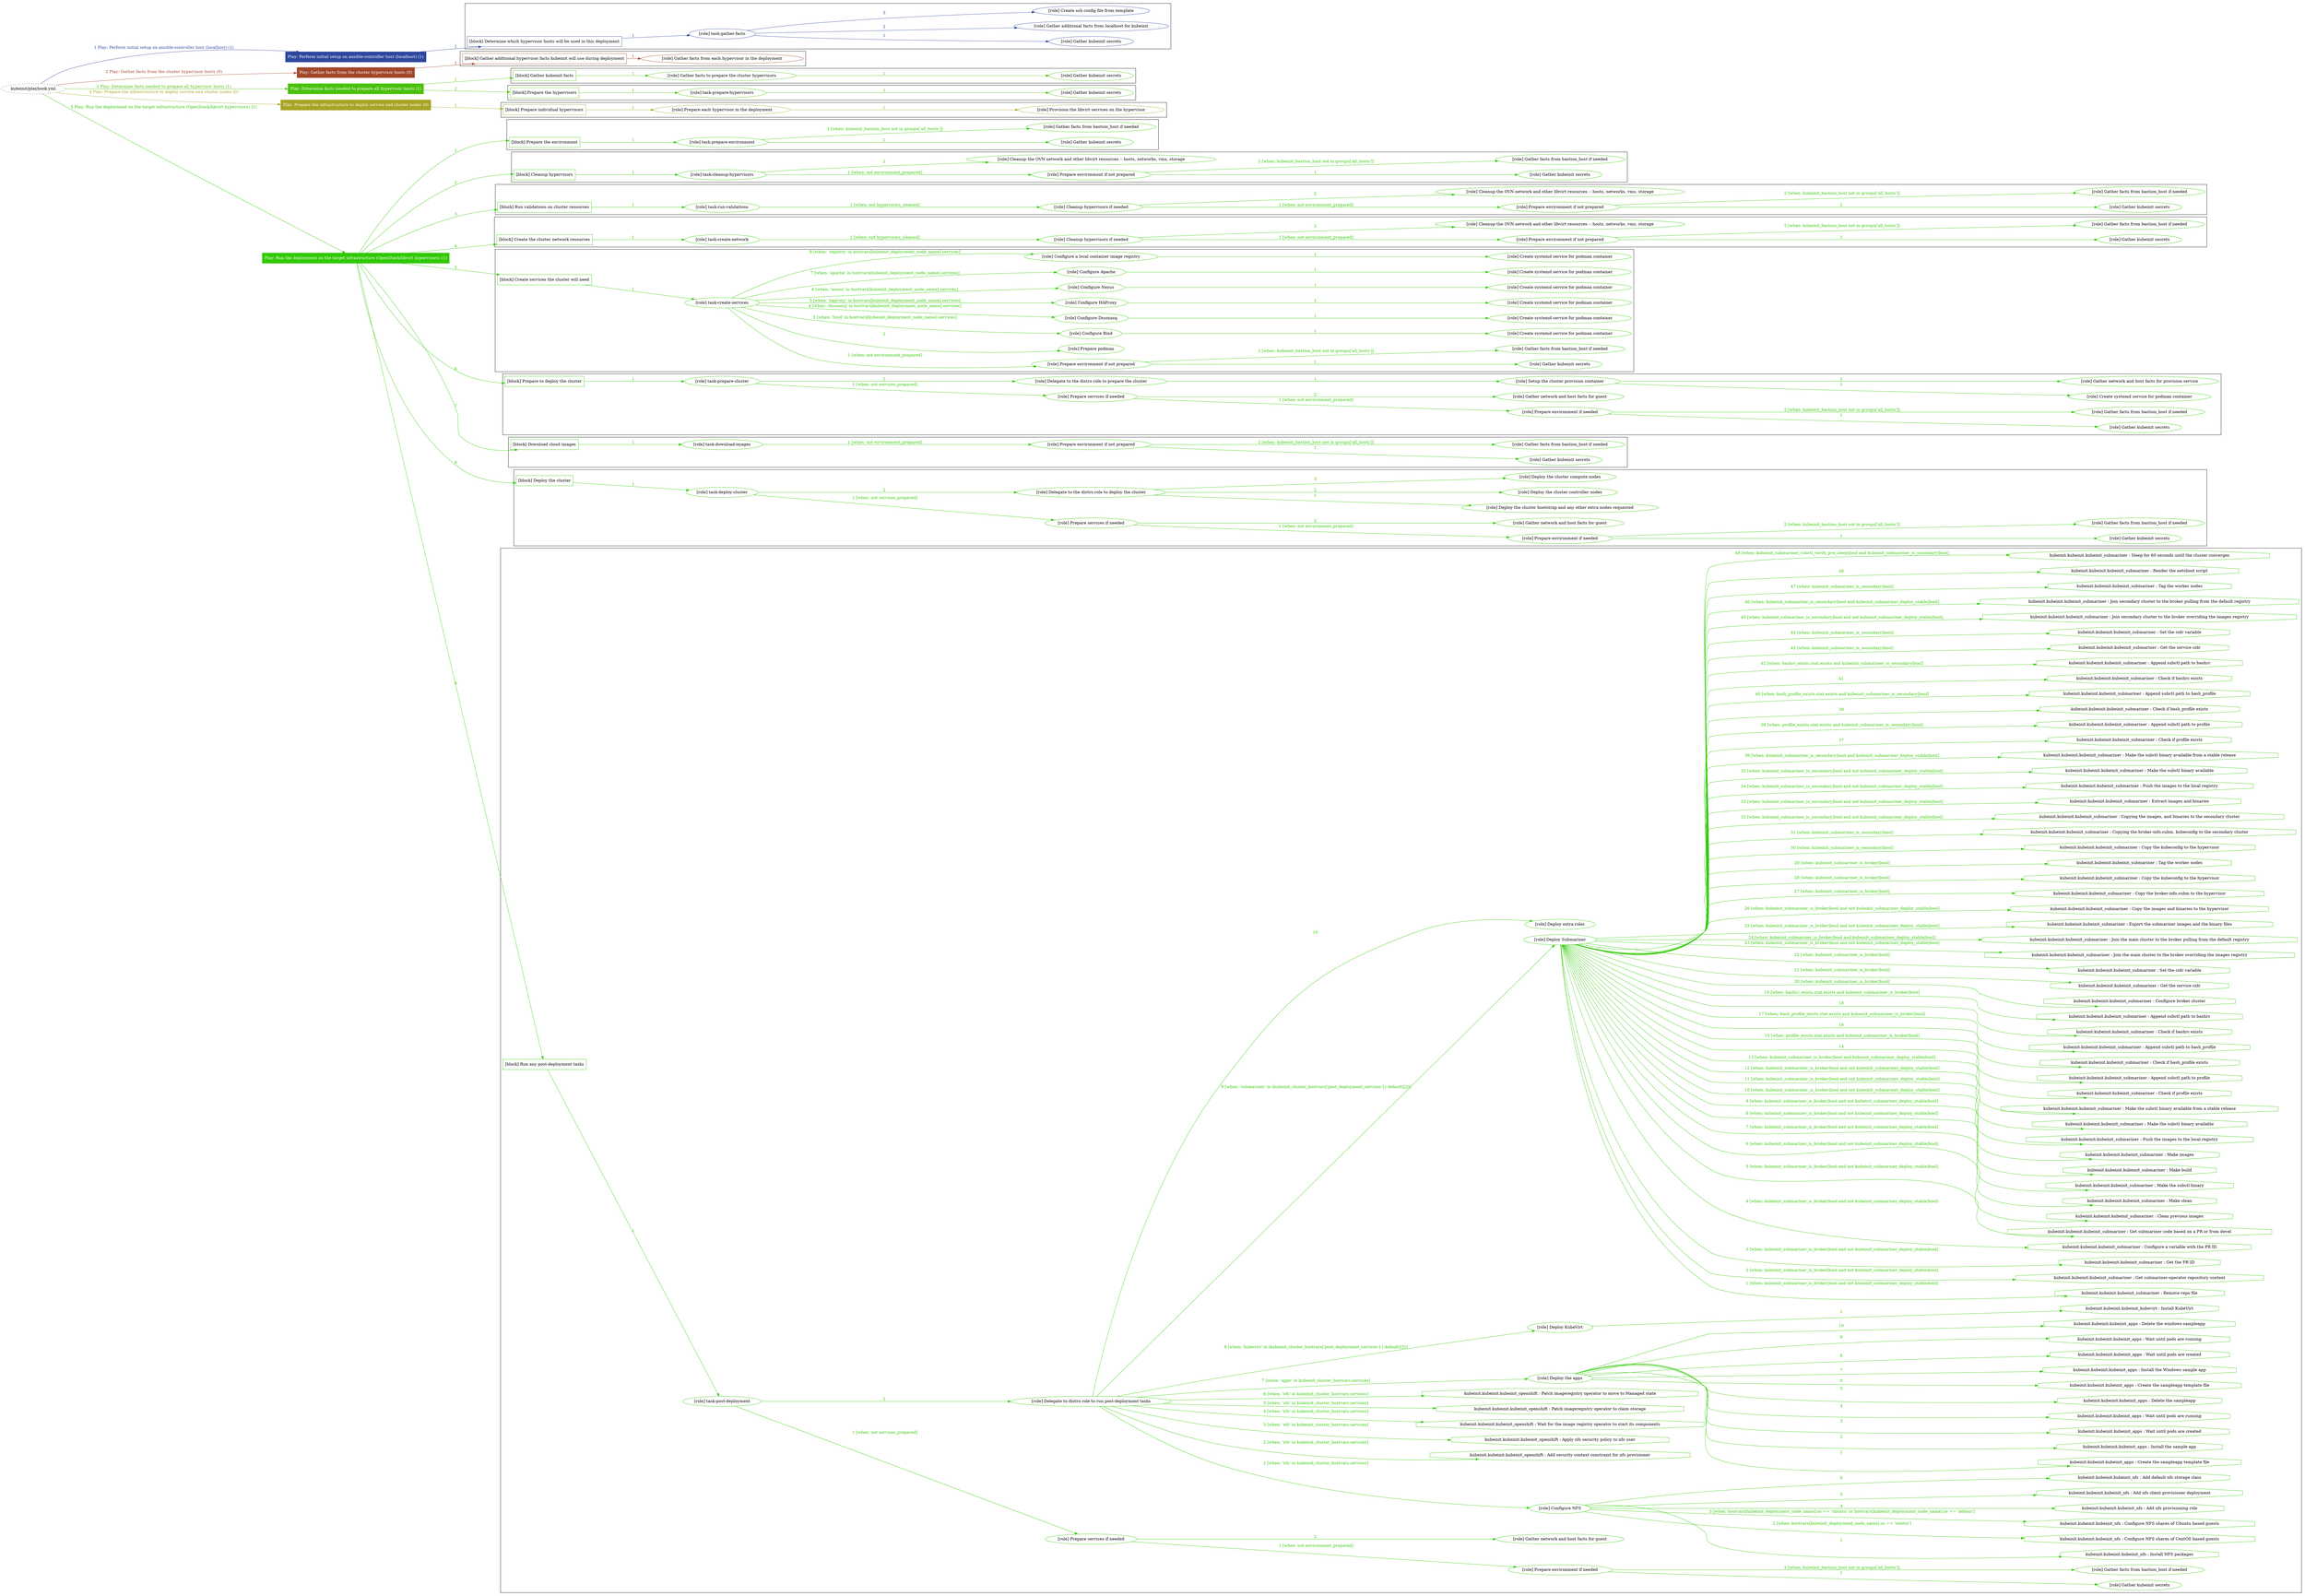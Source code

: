 digraph {
	graph [concentrate=true ordering=in rankdir=LR ratio=fill]
	edge [esep=5 sep=10]
	"kubeinit/playbook.yml" [URL="/home/runner/work/kubeinit/kubeinit/kubeinit/playbook.yml" id=playbook_1df5b960 style=dotted]
	"kubeinit/playbook.yml" -> play_7b62eace [label="1 Play: Perform initial setup on ansible-controller host (localhost) (1)" color="#2e479e" fontcolor="#2e479e" id=edge_play_7b62eace labeltooltip="1 Play: Perform initial setup on ansible-controller host (localhost) (1)" tooltip="1 Play: Perform initial setup on ansible-controller host (localhost) (1)"]
	subgraph "Play: Perform initial setup on ansible-controller host (localhost) (1)" {
		play_7b62eace [label="Play: Perform initial setup on ansible-controller host (localhost) (1)" URL="/home/runner/work/kubeinit/kubeinit/kubeinit/playbook.yml" color="#2e479e" fontcolor="#ffffff" id=play_7b62eace shape=box style=filled tooltip=localhost]
		play_7b62eace -> block_adf44c52 [label=1 color="#2e479e" fontcolor="#2e479e" id=edge_block_adf44c52 labeltooltip=1 tooltip=1]
		subgraph cluster_block_adf44c52 {
			block_adf44c52 [label="[block] Determine which hypervisor hosts will be used in this deployment" URL="/home/runner/work/kubeinit/kubeinit/kubeinit/playbook.yml" color="#2e479e" id=block_adf44c52 labeltooltip="Determine which hypervisor hosts will be used in this deployment" shape=box tooltip="Determine which hypervisor hosts will be used in this deployment"]
			block_adf44c52 -> role_779fea07 [label="1 " color="#2e479e" fontcolor="#2e479e" id=edge_role_779fea07 labeltooltip="1 " tooltip="1 "]
			subgraph "task-gather-facts" {
				role_779fea07 [label="[role] task-gather-facts" URL="/home/runner/work/kubeinit/kubeinit/kubeinit/playbook.yml" color="#2e479e" id=role_779fea07 tooltip="task-gather-facts"]
				role_779fea07 -> role_45319247 [label="1 " color="#2e479e" fontcolor="#2e479e" id=edge_role_45319247 labeltooltip="1 " tooltip="1 "]
				subgraph "Gather kubeinit secrets" {
					role_45319247 [label="[role] Gather kubeinit secrets" URL="/home/runner/.ansible/collections/ansible_collections/kubeinit/kubeinit/roles/kubeinit_prepare/tasks/build_hypervisors_group.yml" color="#2e479e" id=role_45319247 tooltip="Gather kubeinit secrets"]
				}
				role_779fea07 -> role_69e3c9b7 [label="2 " color="#2e479e" fontcolor="#2e479e" id=edge_role_69e3c9b7 labeltooltip="2 " tooltip="2 "]
				subgraph "Gather additional facts from localhost for kubeinit" {
					role_69e3c9b7 [label="[role] Gather additional facts from localhost for kubeinit" URL="/home/runner/.ansible/collections/ansible_collections/kubeinit/kubeinit/roles/kubeinit_prepare/tasks/build_hypervisors_group.yml" color="#2e479e" id=role_69e3c9b7 tooltip="Gather additional facts from localhost for kubeinit"]
				}
				role_779fea07 -> role_d445a308 [label="3 " color="#2e479e" fontcolor="#2e479e" id=edge_role_d445a308 labeltooltip="3 " tooltip="3 "]
				subgraph "Create ssh config file from template" {
					role_d445a308 [label="[role] Create ssh config file from template" URL="/home/runner/.ansible/collections/ansible_collections/kubeinit/kubeinit/roles/kubeinit_prepare/tasks/build_hypervisors_group.yml" color="#2e479e" id=role_d445a308 tooltip="Create ssh config file from template"]
				}
			}
		}
	}
	"kubeinit/playbook.yml" -> play_f837fbff [label="2 Play: Gather facts from the cluster hypervisor hosts (0)" color="#a2462a" fontcolor="#a2462a" id=edge_play_f837fbff labeltooltip="2 Play: Gather facts from the cluster hypervisor hosts (0)" tooltip="2 Play: Gather facts from the cluster hypervisor hosts (0)"]
	subgraph "Play: Gather facts from the cluster hypervisor hosts (0)" {
		play_f837fbff [label="Play: Gather facts from the cluster hypervisor hosts (0)" URL="/home/runner/work/kubeinit/kubeinit/kubeinit/playbook.yml" color="#a2462a" fontcolor="#ffffff" id=play_f837fbff shape=box style=filled tooltip="Play: Gather facts from the cluster hypervisor hosts (0)"]
		play_f837fbff -> block_55b2b7e2 [label=1 color="#a2462a" fontcolor="#a2462a" id=edge_block_55b2b7e2 labeltooltip=1 tooltip=1]
		subgraph cluster_block_55b2b7e2 {
			block_55b2b7e2 [label="[block] Gather additional hypervisor facts kubeinit will use during deployment" URL="/home/runner/work/kubeinit/kubeinit/kubeinit/playbook.yml" color="#a2462a" id=block_55b2b7e2 labeltooltip="Gather additional hypervisor facts kubeinit will use during deployment" shape=box tooltip="Gather additional hypervisor facts kubeinit will use during deployment"]
			block_55b2b7e2 -> role_a3f15819 [label="1 " color="#a2462a" fontcolor="#a2462a" id=edge_role_a3f15819 labeltooltip="1 " tooltip="1 "]
			subgraph "Gather facts from each hypervisor in the deployment" {
				role_a3f15819 [label="[role] Gather facts from each hypervisor in the deployment" URL="/home/runner/work/kubeinit/kubeinit/kubeinit/playbook.yml" color="#a2462a" id=role_a3f15819 tooltip="Gather facts from each hypervisor in the deployment"]
			}
		}
	}
	"kubeinit/playbook.yml" -> play_b76e5fd1 [label="3 Play: Determine facts needed to prepare all hypervisor hosts (1)" color="#4ac10b" fontcolor="#4ac10b" id=edge_play_b76e5fd1 labeltooltip="3 Play: Determine facts needed to prepare all hypervisor hosts (1)" tooltip="3 Play: Determine facts needed to prepare all hypervisor hosts (1)"]
	subgraph "Play: Determine facts needed to prepare all hypervisor hosts (1)" {
		play_b76e5fd1 [label="Play: Determine facts needed to prepare all hypervisor hosts (1)" URL="/home/runner/work/kubeinit/kubeinit/kubeinit/playbook.yml" color="#4ac10b" fontcolor="#ffffff" id=play_b76e5fd1 shape=box style=filled tooltip=localhost]
		play_b76e5fd1 -> block_a53920cb [label=1 color="#4ac10b" fontcolor="#4ac10b" id=edge_block_a53920cb labeltooltip=1 tooltip=1]
		subgraph cluster_block_a53920cb {
			block_a53920cb [label="[block] Gather kubeinit facts" URL="/home/runner/work/kubeinit/kubeinit/kubeinit/playbook.yml" color="#4ac10b" id=block_a53920cb labeltooltip="Gather kubeinit facts" shape=box tooltip="Gather kubeinit facts"]
			block_a53920cb -> role_cec8eb96 [label="1 " color="#4ac10b" fontcolor="#4ac10b" id=edge_role_cec8eb96 labeltooltip="1 " tooltip="1 "]
			subgraph "Gather facts to prepare the cluster hypervisors" {
				role_cec8eb96 [label="[role] Gather facts to prepare the cluster hypervisors" URL="/home/runner/work/kubeinit/kubeinit/kubeinit/playbook.yml" color="#4ac10b" id=role_cec8eb96 tooltip="Gather facts to prepare the cluster hypervisors"]
				role_cec8eb96 -> role_8a77cbe1 [label="1 " color="#4ac10b" fontcolor="#4ac10b" id=edge_role_8a77cbe1 labeltooltip="1 " tooltip="1 "]
				subgraph "Gather kubeinit secrets" {
					role_8a77cbe1 [label="[role] Gather kubeinit secrets" URL="/home/runner/.ansible/collections/ansible_collections/kubeinit/kubeinit/roles/kubeinit_prepare/tasks/gather_kubeinit_facts.yml" color="#4ac10b" id=role_8a77cbe1 tooltip="Gather kubeinit secrets"]
				}
			}
		}
		play_b76e5fd1 -> block_660badfa [label=2 color="#4ac10b" fontcolor="#4ac10b" id=edge_block_660badfa labeltooltip=2 tooltip=2]
		subgraph cluster_block_660badfa {
			block_660badfa [label="[block] Prepare the hypervisors" URL="/home/runner/work/kubeinit/kubeinit/kubeinit/playbook.yml" color="#4ac10b" id=block_660badfa labeltooltip="Prepare the hypervisors" shape=box tooltip="Prepare the hypervisors"]
			block_660badfa -> role_0020712e [label="1 " color="#4ac10b" fontcolor="#4ac10b" id=edge_role_0020712e labeltooltip="1 " tooltip="1 "]
			subgraph "task-prepare-hypervisors" {
				role_0020712e [label="[role] task-prepare-hypervisors" URL="/home/runner/work/kubeinit/kubeinit/kubeinit/playbook.yml" color="#4ac10b" id=role_0020712e tooltip="task-prepare-hypervisors"]
				role_0020712e -> role_191f0ca5 [label="1 " color="#4ac10b" fontcolor="#4ac10b" id=edge_role_191f0ca5 labeltooltip="1 " tooltip="1 "]
				subgraph "Gather kubeinit secrets" {
					role_191f0ca5 [label="[role] Gather kubeinit secrets" URL="/home/runner/.ansible/collections/ansible_collections/kubeinit/kubeinit/roles/kubeinit_prepare/tasks/gather_kubeinit_facts.yml" color="#4ac10b" id=role_191f0ca5 tooltip="Gather kubeinit secrets"]
				}
			}
		}
	}
	"kubeinit/playbook.yml" -> play_13ac2978 [label="4 Play: Prepare the infrastructure to deploy service and cluster nodes (0)" color="#a8a424" fontcolor="#a8a424" id=edge_play_13ac2978 labeltooltip="4 Play: Prepare the infrastructure to deploy service and cluster nodes (0)" tooltip="4 Play: Prepare the infrastructure to deploy service and cluster nodes (0)"]
	subgraph "Play: Prepare the infrastructure to deploy service and cluster nodes (0)" {
		play_13ac2978 [label="Play: Prepare the infrastructure to deploy service and cluster nodes (0)" URL="/home/runner/work/kubeinit/kubeinit/kubeinit/playbook.yml" color="#a8a424" fontcolor="#ffffff" id=play_13ac2978 shape=box style=filled tooltip="Play: Prepare the infrastructure to deploy service and cluster nodes (0)"]
		play_13ac2978 -> block_a1d4bec4 [label=1 color="#a8a424" fontcolor="#a8a424" id=edge_block_a1d4bec4 labeltooltip=1 tooltip=1]
		subgraph cluster_block_a1d4bec4 {
			block_a1d4bec4 [label="[block] Prepare individual hypervisors" URL="/home/runner/work/kubeinit/kubeinit/kubeinit/playbook.yml" color="#a8a424" id=block_a1d4bec4 labeltooltip="Prepare individual hypervisors" shape=box tooltip="Prepare individual hypervisors"]
			block_a1d4bec4 -> role_5b4f5ccc [label="1 " color="#a8a424" fontcolor="#a8a424" id=edge_role_5b4f5ccc labeltooltip="1 " tooltip="1 "]
			subgraph "Prepare each hypervisor in the deployment" {
				role_5b4f5ccc [label="[role] Prepare each hypervisor in the deployment" URL="/home/runner/work/kubeinit/kubeinit/kubeinit/playbook.yml" color="#a8a424" id=role_5b4f5ccc tooltip="Prepare each hypervisor in the deployment"]
				role_5b4f5ccc -> role_76676c15 [label="1 " color="#a8a424" fontcolor="#a8a424" id=edge_role_76676c15 labeltooltip="1 " tooltip="1 "]
				subgraph "Provision the libvirt services on the hypervisor" {
					role_76676c15 [label="[role] Provision the libvirt services on the hypervisor" URL="/home/runner/.ansible/collections/ansible_collections/kubeinit/kubeinit/roles/kubeinit_prepare/tasks/prepare_hypervisor.yml" color="#a8a424" id=role_76676c15 tooltip="Provision the libvirt services on the hypervisor"]
				}
			}
		}
	}
	"kubeinit/playbook.yml" -> play_a525ca8f [label="5 Play: Run the deployment on the target infrastructure (OpenStack/libvirt hypervisors) (1)" color="#30c903" fontcolor="#30c903" id=edge_play_a525ca8f labeltooltip="5 Play: Run the deployment on the target infrastructure (OpenStack/libvirt hypervisors) (1)" tooltip="5 Play: Run the deployment on the target infrastructure (OpenStack/libvirt hypervisors) (1)"]
	subgraph "Play: Run the deployment on the target infrastructure (OpenStack/libvirt hypervisors) (1)" {
		play_a525ca8f [label="Play: Run the deployment on the target infrastructure (OpenStack/libvirt hypervisors) (1)" URL="/home/runner/work/kubeinit/kubeinit/kubeinit/playbook.yml" color="#30c903" fontcolor="#ffffff" id=play_a525ca8f shape=box style=filled tooltip=localhost]
		play_a525ca8f -> block_3a40302b [label=1 color="#30c903" fontcolor="#30c903" id=edge_block_3a40302b labeltooltip=1 tooltip=1]
		subgraph cluster_block_3a40302b {
			block_3a40302b [label="[block] Prepare the environment" URL="/home/runner/work/kubeinit/kubeinit/kubeinit/playbook.yml" color="#30c903" id=block_3a40302b labeltooltip="Prepare the environment" shape=box tooltip="Prepare the environment"]
			block_3a40302b -> role_bb29dd29 [label="1 " color="#30c903" fontcolor="#30c903" id=edge_role_bb29dd29 labeltooltip="1 " tooltip="1 "]
			subgraph "task-prepare-environment" {
				role_bb29dd29 [label="[role] task-prepare-environment" URL="/home/runner/work/kubeinit/kubeinit/kubeinit/playbook.yml" color="#30c903" id=role_bb29dd29 tooltip="task-prepare-environment"]
				role_bb29dd29 -> role_01d55cda [label="1 " color="#30c903" fontcolor="#30c903" id=edge_role_01d55cda labeltooltip="1 " tooltip="1 "]
				subgraph "Gather kubeinit secrets" {
					role_01d55cda [label="[role] Gather kubeinit secrets" URL="/home/runner/.ansible/collections/ansible_collections/kubeinit/kubeinit/roles/kubeinit_prepare/tasks/gather_kubeinit_facts.yml" color="#30c903" id=role_01d55cda tooltip="Gather kubeinit secrets"]
				}
				role_bb29dd29 -> role_327bb59b [label="2 [when: kubeinit_bastion_host not in groups['all_hosts']]" color="#30c903" fontcolor="#30c903" id=edge_role_327bb59b labeltooltip="2 [when: kubeinit_bastion_host not in groups['all_hosts']]" tooltip="2 [when: kubeinit_bastion_host not in groups['all_hosts']]"]
				subgraph "Gather facts from bastion_host if needed" {
					role_327bb59b [label="[role] Gather facts from bastion_host if needed" URL="/home/runner/.ansible/collections/ansible_collections/kubeinit/kubeinit/roles/kubeinit_prepare/tasks/main.yml" color="#30c903" id=role_327bb59b tooltip="Gather facts from bastion_host if needed"]
				}
			}
		}
		play_a525ca8f -> block_5f18d01f [label=2 color="#30c903" fontcolor="#30c903" id=edge_block_5f18d01f labeltooltip=2 tooltip=2]
		subgraph cluster_block_5f18d01f {
			block_5f18d01f [label="[block] Cleanup hypervisors" URL="/home/runner/work/kubeinit/kubeinit/kubeinit/playbook.yml" color="#30c903" id=block_5f18d01f labeltooltip="Cleanup hypervisors" shape=box tooltip="Cleanup hypervisors"]
			block_5f18d01f -> role_c33376d4 [label="1 " color="#30c903" fontcolor="#30c903" id=edge_role_c33376d4 labeltooltip="1 " tooltip="1 "]
			subgraph "task-cleanup-hypervisors" {
				role_c33376d4 [label="[role] task-cleanup-hypervisors" URL="/home/runner/work/kubeinit/kubeinit/kubeinit/playbook.yml" color="#30c903" id=role_c33376d4 tooltip="task-cleanup-hypervisors"]
				role_c33376d4 -> role_b639232e [label="1 [when: not environment_prepared]" color="#30c903" fontcolor="#30c903" id=edge_role_b639232e labeltooltip="1 [when: not environment_prepared]" tooltip="1 [when: not environment_prepared]"]
				subgraph "Prepare environment if not prepared" {
					role_b639232e [label="[role] Prepare environment if not prepared" URL="/home/runner/.ansible/collections/ansible_collections/kubeinit/kubeinit/roles/kubeinit_libvirt/tasks/cleanup_hypervisors.yml" color="#30c903" id=role_b639232e tooltip="Prepare environment if not prepared"]
					role_b639232e -> role_2ba73e4c [label="1 " color="#30c903" fontcolor="#30c903" id=edge_role_2ba73e4c labeltooltip="1 " tooltip="1 "]
					subgraph "Gather kubeinit secrets" {
						role_2ba73e4c [label="[role] Gather kubeinit secrets" URL="/home/runner/.ansible/collections/ansible_collections/kubeinit/kubeinit/roles/kubeinit_prepare/tasks/gather_kubeinit_facts.yml" color="#30c903" id=role_2ba73e4c tooltip="Gather kubeinit secrets"]
					}
					role_b639232e -> role_0a8a5e75 [label="2 [when: kubeinit_bastion_host not in groups['all_hosts']]" color="#30c903" fontcolor="#30c903" id=edge_role_0a8a5e75 labeltooltip="2 [when: kubeinit_bastion_host not in groups['all_hosts']]" tooltip="2 [when: kubeinit_bastion_host not in groups['all_hosts']]"]
					subgraph "Gather facts from bastion_host if needed" {
						role_0a8a5e75 [label="[role] Gather facts from bastion_host if needed" URL="/home/runner/.ansible/collections/ansible_collections/kubeinit/kubeinit/roles/kubeinit_prepare/tasks/main.yml" color="#30c903" id=role_0a8a5e75 tooltip="Gather facts from bastion_host if needed"]
					}
				}
				role_c33376d4 -> role_9eb7321f [label="2 " color="#30c903" fontcolor="#30c903" id=edge_role_9eb7321f labeltooltip="2 " tooltip="2 "]
				subgraph "Cleanup the OVN network and other libvirt resources -- hosts, networks, vms, storage" {
					role_9eb7321f [label="[role] Cleanup the OVN network and other libvirt resources -- hosts, networks, vms, storage" URL="/home/runner/.ansible/collections/ansible_collections/kubeinit/kubeinit/roles/kubeinit_libvirt/tasks/cleanup_hypervisors.yml" color="#30c903" id=role_9eb7321f tooltip="Cleanup the OVN network and other libvirt resources -- hosts, networks, vms, storage"]
				}
			}
		}
		play_a525ca8f -> block_c9c2b519 [label=3 color="#30c903" fontcolor="#30c903" id=edge_block_c9c2b519 labeltooltip=3 tooltip=3]
		subgraph cluster_block_c9c2b519 {
			block_c9c2b519 [label="[block] Run validations on cluster resources" URL="/home/runner/work/kubeinit/kubeinit/kubeinit/playbook.yml" color="#30c903" id=block_c9c2b519 labeltooltip="Run validations on cluster resources" shape=box tooltip="Run validations on cluster resources"]
			block_c9c2b519 -> role_15460e33 [label="1 " color="#30c903" fontcolor="#30c903" id=edge_role_15460e33 labeltooltip="1 " tooltip="1 "]
			subgraph "task-run-validations" {
				role_15460e33 [label="[role] task-run-validations" URL="/home/runner/work/kubeinit/kubeinit/kubeinit/playbook.yml" color="#30c903" id=role_15460e33 tooltip="task-run-validations"]
				role_15460e33 -> role_5224864e [label="1 [when: not hypervisors_cleaned]" color="#30c903" fontcolor="#30c903" id=edge_role_5224864e labeltooltip="1 [when: not hypervisors_cleaned]" tooltip="1 [when: not hypervisors_cleaned]"]
				subgraph "Cleanup hypervisors if needed" {
					role_5224864e [label="[role] Cleanup hypervisors if needed" URL="/home/runner/.ansible/collections/ansible_collections/kubeinit/kubeinit/roles/kubeinit_validations/tasks/main.yml" color="#30c903" id=role_5224864e tooltip="Cleanup hypervisors if needed"]
					role_5224864e -> role_1ac89c74 [label="1 [when: not environment_prepared]" color="#30c903" fontcolor="#30c903" id=edge_role_1ac89c74 labeltooltip="1 [when: not environment_prepared]" tooltip="1 [when: not environment_prepared]"]
					subgraph "Prepare environment if not prepared" {
						role_1ac89c74 [label="[role] Prepare environment if not prepared" URL="/home/runner/.ansible/collections/ansible_collections/kubeinit/kubeinit/roles/kubeinit_libvirt/tasks/cleanup_hypervisors.yml" color="#30c903" id=role_1ac89c74 tooltip="Prepare environment if not prepared"]
						role_1ac89c74 -> role_784b0e65 [label="1 " color="#30c903" fontcolor="#30c903" id=edge_role_784b0e65 labeltooltip="1 " tooltip="1 "]
						subgraph "Gather kubeinit secrets" {
							role_784b0e65 [label="[role] Gather kubeinit secrets" URL="/home/runner/.ansible/collections/ansible_collections/kubeinit/kubeinit/roles/kubeinit_prepare/tasks/gather_kubeinit_facts.yml" color="#30c903" id=role_784b0e65 tooltip="Gather kubeinit secrets"]
						}
						role_1ac89c74 -> role_a8ab125b [label="2 [when: kubeinit_bastion_host not in groups['all_hosts']]" color="#30c903" fontcolor="#30c903" id=edge_role_a8ab125b labeltooltip="2 [when: kubeinit_bastion_host not in groups['all_hosts']]" tooltip="2 [when: kubeinit_bastion_host not in groups['all_hosts']]"]
						subgraph "Gather facts from bastion_host if needed" {
							role_a8ab125b [label="[role] Gather facts from bastion_host if needed" URL="/home/runner/.ansible/collections/ansible_collections/kubeinit/kubeinit/roles/kubeinit_prepare/tasks/main.yml" color="#30c903" id=role_a8ab125b tooltip="Gather facts from bastion_host if needed"]
						}
					}
					role_5224864e -> role_8a7c03c7 [label="2 " color="#30c903" fontcolor="#30c903" id=edge_role_8a7c03c7 labeltooltip="2 " tooltip="2 "]
					subgraph "Cleanup the OVN network and other libvirt resources -- hosts, networks, vms, storage" {
						role_8a7c03c7 [label="[role] Cleanup the OVN network and other libvirt resources -- hosts, networks, vms, storage" URL="/home/runner/.ansible/collections/ansible_collections/kubeinit/kubeinit/roles/kubeinit_libvirt/tasks/cleanup_hypervisors.yml" color="#30c903" id=role_8a7c03c7 tooltip="Cleanup the OVN network and other libvirt resources -- hosts, networks, vms, storage"]
					}
				}
			}
		}
		play_a525ca8f -> block_67d51ab6 [label=4 color="#30c903" fontcolor="#30c903" id=edge_block_67d51ab6 labeltooltip=4 tooltip=4]
		subgraph cluster_block_67d51ab6 {
			block_67d51ab6 [label="[block] Create the cluster network resources" URL="/home/runner/work/kubeinit/kubeinit/kubeinit/playbook.yml" color="#30c903" id=block_67d51ab6 labeltooltip="Create the cluster network resources" shape=box tooltip="Create the cluster network resources"]
			block_67d51ab6 -> role_8317c994 [label="1 " color="#30c903" fontcolor="#30c903" id=edge_role_8317c994 labeltooltip="1 " tooltip="1 "]
			subgraph "task-create-network" {
				role_8317c994 [label="[role] task-create-network" URL="/home/runner/work/kubeinit/kubeinit/kubeinit/playbook.yml" color="#30c903" id=role_8317c994 tooltip="task-create-network"]
				role_8317c994 -> role_7938f00a [label="1 [when: not hypervisors_cleaned]" color="#30c903" fontcolor="#30c903" id=edge_role_7938f00a labeltooltip="1 [when: not hypervisors_cleaned]" tooltip="1 [when: not hypervisors_cleaned]"]
				subgraph "Cleanup hypervisors if needed" {
					role_7938f00a [label="[role] Cleanup hypervisors if needed" URL="/home/runner/.ansible/collections/ansible_collections/kubeinit/kubeinit/roles/kubeinit_libvirt/tasks/create_network.yml" color="#30c903" id=role_7938f00a tooltip="Cleanup hypervisors if needed"]
					role_7938f00a -> role_b71c1638 [label="1 [when: not environment_prepared]" color="#30c903" fontcolor="#30c903" id=edge_role_b71c1638 labeltooltip="1 [when: not environment_prepared]" tooltip="1 [when: not environment_prepared]"]
					subgraph "Prepare environment if not prepared" {
						role_b71c1638 [label="[role] Prepare environment if not prepared" URL="/home/runner/.ansible/collections/ansible_collections/kubeinit/kubeinit/roles/kubeinit_libvirt/tasks/cleanup_hypervisors.yml" color="#30c903" id=role_b71c1638 tooltip="Prepare environment if not prepared"]
						role_b71c1638 -> role_96f6ce68 [label="1 " color="#30c903" fontcolor="#30c903" id=edge_role_96f6ce68 labeltooltip="1 " tooltip="1 "]
						subgraph "Gather kubeinit secrets" {
							role_96f6ce68 [label="[role] Gather kubeinit secrets" URL="/home/runner/.ansible/collections/ansible_collections/kubeinit/kubeinit/roles/kubeinit_prepare/tasks/gather_kubeinit_facts.yml" color="#30c903" id=role_96f6ce68 tooltip="Gather kubeinit secrets"]
						}
						role_b71c1638 -> role_af55373e [label="2 [when: kubeinit_bastion_host not in groups['all_hosts']]" color="#30c903" fontcolor="#30c903" id=edge_role_af55373e labeltooltip="2 [when: kubeinit_bastion_host not in groups['all_hosts']]" tooltip="2 [when: kubeinit_bastion_host not in groups['all_hosts']]"]
						subgraph "Gather facts from bastion_host if needed" {
							role_af55373e [label="[role] Gather facts from bastion_host if needed" URL="/home/runner/.ansible/collections/ansible_collections/kubeinit/kubeinit/roles/kubeinit_prepare/tasks/main.yml" color="#30c903" id=role_af55373e tooltip="Gather facts from bastion_host if needed"]
						}
					}
					role_7938f00a -> role_0445a9f8 [label="2 " color="#30c903" fontcolor="#30c903" id=edge_role_0445a9f8 labeltooltip="2 " tooltip="2 "]
					subgraph "Cleanup the OVN network and other libvirt resources -- hosts, networks, vms, storage" {
						role_0445a9f8 [label="[role] Cleanup the OVN network and other libvirt resources -- hosts, networks, vms, storage" URL="/home/runner/.ansible/collections/ansible_collections/kubeinit/kubeinit/roles/kubeinit_libvirt/tasks/cleanup_hypervisors.yml" color="#30c903" id=role_0445a9f8 tooltip="Cleanup the OVN network and other libvirt resources -- hosts, networks, vms, storage"]
					}
				}
			}
		}
		play_a525ca8f -> block_35834e40 [label=5 color="#30c903" fontcolor="#30c903" id=edge_block_35834e40 labeltooltip=5 tooltip=5]
		subgraph cluster_block_35834e40 {
			block_35834e40 [label="[block] Create services the cluster will need" URL="/home/runner/work/kubeinit/kubeinit/kubeinit/playbook.yml" color="#30c903" id=block_35834e40 labeltooltip="Create services the cluster will need" shape=box tooltip="Create services the cluster will need"]
			block_35834e40 -> role_9aac8fe4 [label="1 " color="#30c903" fontcolor="#30c903" id=edge_role_9aac8fe4 labeltooltip="1 " tooltip="1 "]
			subgraph "task-create-services" {
				role_9aac8fe4 [label="[role] task-create-services" URL="/home/runner/work/kubeinit/kubeinit/kubeinit/playbook.yml" color="#30c903" id=role_9aac8fe4 tooltip="task-create-services"]
				role_9aac8fe4 -> role_5ad24d76 [label="1 [when: not environment_prepared]" color="#30c903" fontcolor="#30c903" id=edge_role_5ad24d76 labeltooltip="1 [when: not environment_prepared]" tooltip="1 [when: not environment_prepared]"]
				subgraph "Prepare environment if not prepared" {
					role_5ad24d76 [label="[role] Prepare environment if not prepared" URL="/home/runner/.ansible/collections/ansible_collections/kubeinit/kubeinit/roles/kubeinit_services/tasks/main.yml" color="#30c903" id=role_5ad24d76 tooltip="Prepare environment if not prepared"]
					role_5ad24d76 -> role_06bb2171 [label="1 " color="#30c903" fontcolor="#30c903" id=edge_role_06bb2171 labeltooltip="1 " tooltip="1 "]
					subgraph "Gather kubeinit secrets" {
						role_06bb2171 [label="[role] Gather kubeinit secrets" URL="/home/runner/.ansible/collections/ansible_collections/kubeinit/kubeinit/roles/kubeinit_prepare/tasks/gather_kubeinit_facts.yml" color="#30c903" id=role_06bb2171 tooltip="Gather kubeinit secrets"]
					}
					role_5ad24d76 -> role_1af7ed26 [label="2 [when: kubeinit_bastion_host not in groups['all_hosts']]" color="#30c903" fontcolor="#30c903" id=edge_role_1af7ed26 labeltooltip="2 [when: kubeinit_bastion_host not in groups['all_hosts']]" tooltip="2 [when: kubeinit_bastion_host not in groups['all_hosts']]"]
					subgraph "Gather facts from bastion_host if needed" {
						role_1af7ed26 [label="[role] Gather facts from bastion_host if needed" URL="/home/runner/.ansible/collections/ansible_collections/kubeinit/kubeinit/roles/kubeinit_prepare/tasks/main.yml" color="#30c903" id=role_1af7ed26 tooltip="Gather facts from bastion_host if needed"]
					}
				}
				role_9aac8fe4 -> role_679bcd69 [label="2 " color="#30c903" fontcolor="#30c903" id=edge_role_679bcd69 labeltooltip="2 " tooltip="2 "]
				subgraph "Prepare podman" {
					role_679bcd69 [label="[role] Prepare podman" URL="/home/runner/.ansible/collections/ansible_collections/kubeinit/kubeinit/roles/kubeinit_services/tasks/00_create_service_pod.yml" color="#30c903" id=role_679bcd69 tooltip="Prepare podman"]
				}
				role_9aac8fe4 -> role_3e6e1f2a [label="3 [when: 'bind' in hostvars[kubeinit_deployment_node_name].services]" color="#30c903" fontcolor="#30c903" id=edge_role_3e6e1f2a labeltooltip="3 [when: 'bind' in hostvars[kubeinit_deployment_node_name].services]" tooltip="3 [when: 'bind' in hostvars[kubeinit_deployment_node_name].services]"]
				subgraph "Configure Bind" {
					role_3e6e1f2a [label="[role] Configure Bind" URL="/home/runner/.ansible/collections/ansible_collections/kubeinit/kubeinit/roles/kubeinit_services/tasks/start_services_containers.yml" color="#30c903" id=role_3e6e1f2a tooltip="Configure Bind"]
					role_3e6e1f2a -> role_f08c2676 [label="1 " color="#30c903" fontcolor="#30c903" id=edge_role_f08c2676 labeltooltip="1 " tooltip="1 "]
					subgraph "Create systemd service for podman container" {
						role_f08c2676 [label="[role] Create systemd service for podman container" URL="/home/runner/.ansible/collections/ansible_collections/kubeinit/kubeinit/roles/kubeinit_bind/tasks/main.yml" color="#30c903" id=role_f08c2676 tooltip="Create systemd service for podman container"]
					}
				}
				role_9aac8fe4 -> role_c8b836cc [label="4 [when: 'dnsmasq' in hostvars[kubeinit_deployment_node_name].services]" color="#30c903" fontcolor="#30c903" id=edge_role_c8b836cc labeltooltip="4 [when: 'dnsmasq' in hostvars[kubeinit_deployment_node_name].services]" tooltip="4 [when: 'dnsmasq' in hostvars[kubeinit_deployment_node_name].services]"]
				subgraph "Configure Dnsmasq" {
					role_c8b836cc [label="[role] Configure Dnsmasq" URL="/home/runner/.ansible/collections/ansible_collections/kubeinit/kubeinit/roles/kubeinit_services/tasks/start_services_containers.yml" color="#30c903" id=role_c8b836cc tooltip="Configure Dnsmasq"]
					role_c8b836cc -> role_59c01f6e [label="1 " color="#30c903" fontcolor="#30c903" id=edge_role_59c01f6e labeltooltip="1 " tooltip="1 "]
					subgraph "Create systemd service for podman container" {
						role_59c01f6e [label="[role] Create systemd service for podman container" URL="/home/runner/.ansible/collections/ansible_collections/kubeinit/kubeinit/roles/kubeinit_dnsmasq/tasks/main.yml" color="#30c903" id=role_59c01f6e tooltip="Create systemd service for podman container"]
					}
				}
				role_9aac8fe4 -> role_d5532528 [label="5 [when: 'haproxy' in hostvars[kubeinit_deployment_node_name].services]" color="#30c903" fontcolor="#30c903" id=edge_role_d5532528 labeltooltip="5 [when: 'haproxy' in hostvars[kubeinit_deployment_node_name].services]" tooltip="5 [when: 'haproxy' in hostvars[kubeinit_deployment_node_name].services]"]
				subgraph "Configure HAProxy" {
					role_d5532528 [label="[role] Configure HAProxy" URL="/home/runner/.ansible/collections/ansible_collections/kubeinit/kubeinit/roles/kubeinit_services/tasks/start_services_containers.yml" color="#30c903" id=role_d5532528 tooltip="Configure HAProxy"]
					role_d5532528 -> role_9e9f1210 [label="1 " color="#30c903" fontcolor="#30c903" id=edge_role_9e9f1210 labeltooltip="1 " tooltip="1 "]
					subgraph "Create systemd service for podman container" {
						role_9e9f1210 [label="[role] Create systemd service for podman container" URL="/home/runner/.ansible/collections/ansible_collections/kubeinit/kubeinit/roles/kubeinit_haproxy/tasks/main.yml" color="#30c903" id=role_9e9f1210 tooltip="Create systemd service for podman container"]
					}
				}
				role_9aac8fe4 -> role_0f8a9718 [label="6 [when: 'nexus' in hostvars[kubeinit_deployment_node_name].services]" color="#30c903" fontcolor="#30c903" id=edge_role_0f8a9718 labeltooltip="6 [when: 'nexus' in hostvars[kubeinit_deployment_node_name].services]" tooltip="6 [when: 'nexus' in hostvars[kubeinit_deployment_node_name].services]"]
				subgraph "Configure Nexus" {
					role_0f8a9718 [label="[role] Configure Nexus" URL="/home/runner/.ansible/collections/ansible_collections/kubeinit/kubeinit/roles/kubeinit_services/tasks/start_services_containers.yml" color="#30c903" id=role_0f8a9718 tooltip="Configure Nexus"]
					role_0f8a9718 -> role_1539bcb1 [label="1 " color="#30c903" fontcolor="#30c903" id=edge_role_1539bcb1 labeltooltip="1 " tooltip="1 "]
					subgraph "Create systemd service for podman container" {
						role_1539bcb1 [label="[role] Create systemd service for podman container" URL="/home/runner/.ansible/collections/ansible_collections/kubeinit/kubeinit/roles/kubeinit_nexus/tasks/main.yml" color="#30c903" id=role_1539bcb1 tooltip="Create systemd service for podman container"]
					}
				}
				role_9aac8fe4 -> role_c5d11974 [label="7 [when: 'apache' in hostvars[kubeinit_deployment_node_name].services]" color="#30c903" fontcolor="#30c903" id=edge_role_c5d11974 labeltooltip="7 [when: 'apache' in hostvars[kubeinit_deployment_node_name].services]" tooltip="7 [when: 'apache' in hostvars[kubeinit_deployment_node_name].services]"]
				subgraph "Configure Apache" {
					role_c5d11974 [label="[role] Configure Apache" URL="/home/runner/.ansible/collections/ansible_collections/kubeinit/kubeinit/roles/kubeinit_services/tasks/start_services_containers.yml" color="#30c903" id=role_c5d11974 tooltip="Configure Apache"]
					role_c5d11974 -> role_dfecec03 [label="1 " color="#30c903" fontcolor="#30c903" id=edge_role_dfecec03 labeltooltip="1 " tooltip="1 "]
					subgraph "Create systemd service for podman container" {
						role_dfecec03 [label="[role] Create systemd service for podman container" URL="/home/runner/.ansible/collections/ansible_collections/kubeinit/kubeinit/roles/kubeinit_apache/tasks/main.yml" color="#30c903" id=role_dfecec03 tooltip="Create systemd service for podman container"]
					}
				}
				role_9aac8fe4 -> role_f90b2814 [label="8 [when: 'registry' in hostvars[kubeinit_deployment_node_name].services]" color="#30c903" fontcolor="#30c903" id=edge_role_f90b2814 labeltooltip="8 [when: 'registry' in hostvars[kubeinit_deployment_node_name].services]" tooltip="8 [when: 'registry' in hostvars[kubeinit_deployment_node_name].services]"]
				subgraph "Configure a local container image registry" {
					role_f90b2814 [label="[role] Configure a local container image registry" URL="/home/runner/.ansible/collections/ansible_collections/kubeinit/kubeinit/roles/kubeinit_services/tasks/start_services_containers.yml" color="#30c903" id=role_f90b2814 tooltip="Configure a local container image registry"]
					role_f90b2814 -> role_c9bfab1c [label="1 " color="#30c903" fontcolor="#30c903" id=edge_role_c9bfab1c labeltooltip="1 " tooltip="1 "]
					subgraph "Create systemd service for podman container" {
						role_c9bfab1c [label="[role] Create systemd service for podman container" URL="/home/runner/.ansible/collections/ansible_collections/kubeinit/kubeinit/roles/kubeinit_registry/tasks/main.yml" color="#30c903" id=role_c9bfab1c tooltip="Create systemd service for podman container"]
					}
				}
			}
		}
		play_a525ca8f -> block_97effeeb [label=6 color="#30c903" fontcolor="#30c903" id=edge_block_97effeeb labeltooltip=6 tooltip=6]
		subgraph cluster_block_97effeeb {
			block_97effeeb [label="[block] Prepare to deploy the cluster" URL="/home/runner/work/kubeinit/kubeinit/kubeinit/playbook.yml" color="#30c903" id=block_97effeeb labeltooltip="Prepare to deploy the cluster" shape=box tooltip="Prepare to deploy the cluster"]
			block_97effeeb -> role_09cb2402 [label="1 " color="#30c903" fontcolor="#30c903" id=edge_role_09cb2402 labeltooltip="1 " tooltip="1 "]
			subgraph "task-prepare-cluster" {
				role_09cb2402 [label="[role] task-prepare-cluster" URL="/home/runner/work/kubeinit/kubeinit/kubeinit/playbook.yml" color="#30c903" id=role_09cb2402 tooltip="task-prepare-cluster"]
				role_09cb2402 -> role_1d9b8570 [label="1 [when: not services_prepared]" color="#30c903" fontcolor="#30c903" id=edge_role_1d9b8570 labeltooltip="1 [when: not services_prepared]" tooltip="1 [when: not services_prepared]"]
				subgraph "Prepare services if needed" {
					role_1d9b8570 [label="[role] Prepare services if needed" URL="/home/runner/.ansible/collections/ansible_collections/kubeinit/kubeinit/roles/kubeinit_prepare/tasks/prepare_cluster.yml" color="#30c903" id=role_1d9b8570 tooltip="Prepare services if needed"]
					role_1d9b8570 -> role_45d904f9 [label="1 [when: not environment_prepared]" color="#30c903" fontcolor="#30c903" id=edge_role_45d904f9 labeltooltip="1 [when: not environment_prepared]" tooltip="1 [when: not environment_prepared]"]
					subgraph "Prepare environment if needed" {
						role_45d904f9 [label="[role] Prepare environment if needed" URL="/home/runner/.ansible/collections/ansible_collections/kubeinit/kubeinit/roles/kubeinit_services/tasks/prepare_services.yml" color="#30c903" id=role_45d904f9 tooltip="Prepare environment if needed"]
						role_45d904f9 -> role_d4997e8e [label="1 " color="#30c903" fontcolor="#30c903" id=edge_role_d4997e8e labeltooltip="1 " tooltip="1 "]
						subgraph "Gather kubeinit secrets" {
							role_d4997e8e [label="[role] Gather kubeinit secrets" URL="/home/runner/.ansible/collections/ansible_collections/kubeinit/kubeinit/roles/kubeinit_prepare/tasks/gather_kubeinit_facts.yml" color="#30c903" id=role_d4997e8e tooltip="Gather kubeinit secrets"]
						}
						role_45d904f9 -> role_aad4b684 [label="2 [when: kubeinit_bastion_host not in groups['all_hosts']]" color="#30c903" fontcolor="#30c903" id=edge_role_aad4b684 labeltooltip="2 [when: kubeinit_bastion_host not in groups['all_hosts']]" tooltip="2 [when: kubeinit_bastion_host not in groups['all_hosts']]"]
						subgraph "Gather facts from bastion_host if needed" {
							role_aad4b684 [label="[role] Gather facts from bastion_host if needed" URL="/home/runner/.ansible/collections/ansible_collections/kubeinit/kubeinit/roles/kubeinit_prepare/tasks/main.yml" color="#30c903" id=role_aad4b684 tooltip="Gather facts from bastion_host if needed"]
						}
					}
					role_1d9b8570 -> role_665d162b [label="2 " color="#30c903" fontcolor="#30c903" id=edge_role_665d162b labeltooltip="2 " tooltip="2 "]
					subgraph "Gather network and host facts for guest" {
						role_665d162b [label="[role] Gather network and host facts for guest" URL="/home/runner/.ansible/collections/ansible_collections/kubeinit/kubeinit/roles/kubeinit_services/tasks/prepare_services.yml" color="#30c903" id=role_665d162b tooltip="Gather network and host facts for guest"]
					}
				}
				role_09cb2402 -> role_20fe7636 [label="2 " color="#30c903" fontcolor="#30c903" id=edge_role_20fe7636 labeltooltip="2 " tooltip="2 "]
				subgraph "Delegate to the distro role to prepare the cluster" {
					role_20fe7636 [label="[role] Delegate to the distro role to prepare the cluster" URL="/home/runner/.ansible/collections/ansible_collections/kubeinit/kubeinit/roles/kubeinit_prepare/tasks/prepare_cluster.yml" color="#30c903" id=role_20fe7636 tooltip="Delegate to the distro role to prepare the cluster"]
					role_20fe7636 -> role_616ee4c0 [label="1 " color="#30c903" fontcolor="#30c903" id=edge_role_616ee4c0 labeltooltip="1 " tooltip="1 "]
					subgraph "Setup the cluster provision container" {
						role_616ee4c0 [label="[role] Setup the cluster provision container" URL="/home/runner/.ansible/collections/ansible_collections/kubeinit/kubeinit/roles/kubeinit_openshift/tasks/prepare_cluster.yml" color="#30c903" id=role_616ee4c0 tooltip="Setup the cluster provision container"]
						role_616ee4c0 -> role_c6ac2aae [label="1 " color="#30c903" fontcolor="#30c903" id=edge_role_c6ac2aae labeltooltip="1 " tooltip="1 "]
						subgraph "Create systemd service for podman container" {
							role_c6ac2aae [label="[role] Create systemd service for podman container" URL="/home/runner/.ansible/collections/ansible_collections/kubeinit/kubeinit/roles/kubeinit_services/tasks/create_provision_container.yml" color="#30c903" id=role_c6ac2aae tooltip="Create systemd service for podman container"]
						}
						role_616ee4c0 -> role_99751783 [label="2 " color="#30c903" fontcolor="#30c903" id=edge_role_99751783 labeltooltip="2 " tooltip="2 "]
						subgraph "Gather network and host facts for provision service" {
							role_99751783 [label="[role] Gather network and host facts for provision service" URL="/home/runner/.ansible/collections/ansible_collections/kubeinit/kubeinit/roles/kubeinit_services/tasks/create_provision_container.yml" color="#30c903" id=role_99751783 tooltip="Gather network and host facts for provision service"]
						}
					}
				}
			}
		}
		play_a525ca8f -> block_fe5aa188 [label=7 color="#30c903" fontcolor="#30c903" id=edge_block_fe5aa188 labeltooltip=7 tooltip=7]
		subgraph cluster_block_fe5aa188 {
			block_fe5aa188 [label="[block] Download cloud images" URL="/home/runner/work/kubeinit/kubeinit/kubeinit/playbook.yml" color="#30c903" id=block_fe5aa188 labeltooltip="Download cloud images" shape=box tooltip="Download cloud images"]
			block_fe5aa188 -> role_3aaefdbe [label="1 " color="#30c903" fontcolor="#30c903" id=edge_role_3aaefdbe labeltooltip="1 " tooltip="1 "]
			subgraph "task-download-images" {
				role_3aaefdbe [label="[role] task-download-images" URL="/home/runner/work/kubeinit/kubeinit/kubeinit/playbook.yml" color="#30c903" id=role_3aaefdbe tooltip="task-download-images"]
				role_3aaefdbe -> role_8521c4d0 [label="1 [when: not environment_prepared]" color="#30c903" fontcolor="#30c903" id=edge_role_8521c4d0 labeltooltip="1 [when: not environment_prepared]" tooltip="1 [when: not environment_prepared]"]
				subgraph "Prepare environment if not prepared" {
					role_8521c4d0 [label="[role] Prepare environment if not prepared" URL="/home/runner/.ansible/collections/ansible_collections/kubeinit/kubeinit/roles/kubeinit_libvirt/tasks/download_cloud_images.yml" color="#30c903" id=role_8521c4d0 tooltip="Prepare environment if not prepared"]
					role_8521c4d0 -> role_37eecbb9 [label="1 " color="#30c903" fontcolor="#30c903" id=edge_role_37eecbb9 labeltooltip="1 " tooltip="1 "]
					subgraph "Gather kubeinit secrets" {
						role_37eecbb9 [label="[role] Gather kubeinit secrets" URL="/home/runner/.ansible/collections/ansible_collections/kubeinit/kubeinit/roles/kubeinit_prepare/tasks/gather_kubeinit_facts.yml" color="#30c903" id=role_37eecbb9 tooltip="Gather kubeinit secrets"]
					}
					role_8521c4d0 -> role_032bdc4c [label="2 [when: kubeinit_bastion_host not in groups['all_hosts']]" color="#30c903" fontcolor="#30c903" id=edge_role_032bdc4c labeltooltip="2 [when: kubeinit_bastion_host not in groups['all_hosts']]" tooltip="2 [when: kubeinit_bastion_host not in groups['all_hosts']]"]
					subgraph "Gather facts from bastion_host if needed" {
						role_032bdc4c [label="[role] Gather facts from bastion_host if needed" URL="/home/runner/.ansible/collections/ansible_collections/kubeinit/kubeinit/roles/kubeinit_prepare/tasks/main.yml" color="#30c903" id=role_032bdc4c tooltip="Gather facts from bastion_host if needed"]
					}
				}
			}
		}
		play_a525ca8f -> block_26a08d01 [label=8 color="#30c903" fontcolor="#30c903" id=edge_block_26a08d01 labeltooltip=8 tooltip=8]
		subgraph cluster_block_26a08d01 {
			block_26a08d01 [label="[block] Deploy the cluster" URL="/home/runner/work/kubeinit/kubeinit/kubeinit/playbook.yml" color="#30c903" id=block_26a08d01 labeltooltip="Deploy the cluster" shape=box tooltip="Deploy the cluster"]
			block_26a08d01 -> role_3a431ec1 [label="1 " color="#30c903" fontcolor="#30c903" id=edge_role_3a431ec1 labeltooltip="1 " tooltip="1 "]
			subgraph "task-deploy-cluster" {
				role_3a431ec1 [label="[role] task-deploy-cluster" URL="/home/runner/work/kubeinit/kubeinit/kubeinit/playbook.yml" color="#30c903" id=role_3a431ec1 tooltip="task-deploy-cluster"]
				role_3a431ec1 -> role_c487c702 [label="1 [when: not services_prepared]" color="#30c903" fontcolor="#30c903" id=edge_role_c487c702 labeltooltip="1 [when: not services_prepared]" tooltip="1 [when: not services_prepared]"]
				subgraph "Prepare services if needed" {
					role_c487c702 [label="[role] Prepare services if needed" URL="/home/runner/.ansible/collections/ansible_collections/kubeinit/kubeinit/roles/kubeinit_prepare/tasks/deploy_cluster.yml" color="#30c903" id=role_c487c702 tooltip="Prepare services if needed"]
					role_c487c702 -> role_e502eb5c [label="1 [when: not environment_prepared]" color="#30c903" fontcolor="#30c903" id=edge_role_e502eb5c labeltooltip="1 [when: not environment_prepared]" tooltip="1 [when: not environment_prepared]"]
					subgraph "Prepare environment if needed" {
						role_e502eb5c [label="[role] Prepare environment if needed" URL="/home/runner/.ansible/collections/ansible_collections/kubeinit/kubeinit/roles/kubeinit_services/tasks/prepare_services.yml" color="#30c903" id=role_e502eb5c tooltip="Prepare environment if needed"]
						role_e502eb5c -> role_b1106666 [label="1 " color="#30c903" fontcolor="#30c903" id=edge_role_b1106666 labeltooltip="1 " tooltip="1 "]
						subgraph "Gather kubeinit secrets" {
							role_b1106666 [label="[role] Gather kubeinit secrets" URL="/home/runner/.ansible/collections/ansible_collections/kubeinit/kubeinit/roles/kubeinit_prepare/tasks/gather_kubeinit_facts.yml" color="#30c903" id=role_b1106666 tooltip="Gather kubeinit secrets"]
						}
						role_e502eb5c -> role_93db78a5 [label="2 [when: kubeinit_bastion_host not in groups['all_hosts']]" color="#30c903" fontcolor="#30c903" id=edge_role_93db78a5 labeltooltip="2 [when: kubeinit_bastion_host not in groups['all_hosts']]" tooltip="2 [when: kubeinit_bastion_host not in groups['all_hosts']]"]
						subgraph "Gather facts from bastion_host if needed" {
							role_93db78a5 [label="[role] Gather facts from bastion_host if needed" URL="/home/runner/.ansible/collections/ansible_collections/kubeinit/kubeinit/roles/kubeinit_prepare/tasks/main.yml" color="#30c903" id=role_93db78a5 tooltip="Gather facts from bastion_host if needed"]
						}
					}
					role_c487c702 -> role_5530bd9f [label="2 " color="#30c903" fontcolor="#30c903" id=edge_role_5530bd9f labeltooltip="2 " tooltip="2 "]
					subgraph "Gather network and host facts for guest" {
						role_5530bd9f [label="[role] Gather network and host facts for guest" URL="/home/runner/.ansible/collections/ansible_collections/kubeinit/kubeinit/roles/kubeinit_services/tasks/prepare_services.yml" color="#30c903" id=role_5530bd9f tooltip="Gather network and host facts for guest"]
					}
				}
				role_3a431ec1 -> role_73906ae5 [label="2 " color="#30c903" fontcolor="#30c903" id=edge_role_73906ae5 labeltooltip="2 " tooltip="2 "]
				subgraph "Delegate to the distro role to deploy the cluster" {
					role_73906ae5 [label="[role] Delegate to the distro role to deploy the cluster" URL="/home/runner/.ansible/collections/ansible_collections/kubeinit/kubeinit/roles/kubeinit_prepare/tasks/deploy_cluster.yml" color="#30c903" id=role_73906ae5 tooltip="Delegate to the distro role to deploy the cluster"]
					role_73906ae5 -> role_5747a279 [label="1 " color="#30c903" fontcolor="#30c903" id=edge_role_5747a279 labeltooltip="1 " tooltip="1 "]
					subgraph "Deploy the cluster bootstrap and any other extra nodes requested" {
						role_5747a279 [label="[role] Deploy the cluster bootstrap and any other extra nodes requested" URL="/home/runner/.ansible/collections/ansible_collections/kubeinit/kubeinit/roles/kubeinit_openshift/tasks/main.yml" color="#30c903" id=role_5747a279 tooltip="Deploy the cluster bootstrap and any other extra nodes requested"]
					}
					role_73906ae5 -> role_cdb97469 [label="2 " color="#30c903" fontcolor="#30c903" id=edge_role_cdb97469 labeltooltip="2 " tooltip="2 "]
					subgraph "Deploy the cluster controller nodes" {
						role_cdb97469 [label="[role] Deploy the cluster controller nodes" URL="/home/runner/.ansible/collections/ansible_collections/kubeinit/kubeinit/roles/kubeinit_openshift/tasks/main.yml" color="#30c903" id=role_cdb97469 tooltip="Deploy the cluster controller nodes"]
					}
					role_73906ae5 -> role_b93ddfde [label="3 " color="#30c903" fontcolor="#30c903" id=edge_role_b93ddfde labeltooltip="3 " tooltip="3 "]
					subgraph "Deploy the cluster compute nodes" {
						role_b93ddfde [label="[role] Deploy the cluster compute nodes" URL="/home/runner/.ansible/collections/ansible_collections/kubeinit/kubeinit/roles/kubeinit_openshift/tasks/main.yml" color="#30c903" id=role_b93ddfde tooltip="Deploy the cluster compute nodes"]
					}
				}
			}
		}
		play_a525ca8f -> block_3d3e6830 [label=9 color="#30c903" fontcolor="#30c903" id=edge_block_3d3e6830 labeltooltip=9 tooltip=9]
		subgraph cluster_block_3d3e6830 {
			block_3d3e6830 [label="[block] Run any post-deployment tasks" URL="/home/runner/work/kubeinit/kubeinit/kubeinit/playbook.yml" color="#30c903" id=block_3d3e6830 labeltooltip="Run any post-deployment tasks" shape=box tooltip="Run any post-deployment tasks"]
			block_3d3e6830 -> role_278bfac3 [label="1 " color="#30c903" fontcolor="#30c903" id=edge_role_278bfac3 labeltooltip="1 " tooltip="1 "]
			subgraph "task-post-deployment" {
				role_278bfac3 [label="[role] task-post-deployment" URL="/home/runner/work/kubeinit/kubeinit/kubeinit/playbook.yml" color="#30c903" id=role_278bfac3 tooltip="task-post-deployment"]
				role_278bfac3 -> role_c99aa64f [label="1 [when: not services_prepared]" color="#30c903" fontcolor="#30c903" id=edge_role_c99aa64f labeltooltip="1 [when: not services_prepared]" tooltip="1 [when: not services_prepared]"]
				subgraph "Prepare services if needed" {
					role_c99aa64f [label="[role] Prepare services if needed" URL="/home/runner/.ansible/collections/ansible_collections/kubeinit/kubeinit/roles/kubeinit_prepare/tasks/post_deployment.yml" color="#30c903" id=role_c99aa64f tooltip="Prepare services if needed"]
					role_c99aa64f -> role_c3f4969e [label="1 [when: not environment_prepared]" color="#30c903" fontcolor="#30c903" id=edge_role_c3f4969e labeltooltip="1 [when: not environment_prepared]" tooltip="1 [when: not environment_prepared]"]
					subgraph "Prepare environment if needed" {
						role_c3f4969e [label="[role] Prepare environment if needed" URL="/home/runner/.ansible/collections/ansible_collections/kubeinit/kubeinit/roles/kubeinit_services/tasks/prepare_services.yml" color="#30c903" id=role_c3f4969e tooltip="Prepare environment if needed"]
						role_c3f4969e -> role_77cc7fe7 [label="1 " color="#30c903" fontcolor="#30c903" id=edge_role_77cc7fe7 labeltooltip="1 " tooltip="1 "]
						subgraph "Gather kubeinit secrets" {
							role_77cc7fe7 [label="[role] Gather kubeinit secrets" URL="/home/runner/.ansible/collections/ansible_collections/kubeinit/kubeinit/roles/kubeinit_prepare/tasks/gather_kubeinit_facts.yml" color="#30c903" id=role_77cc7fe7 tooltip="Gather kubeinit secrets"]
						}
						role_c3f4969e -> role_31fe90d1 [label="2 [when: kubeinit_bastion_host not in groups['all_hosts']]" color="#30c903" fontcolor="#30c903" id=edge_role_31fe90d1 labeltooltip="2 [when: kubeinit_bastion_host not in groups['all_hosts']]" tooltip="2 [when: kubeinit_bastion_host not in groups['all_hosts']]"]
						subgraph "Gather facts from bastion_host if needed" {
							role_31fe90d1 [label="[role] Gather facts from bastion_host if needed" URL="/home/runner/.ansible/collections/ansible_collections/kubeinit/kubeinit/roles/kubeinit_prepare/tasks/main.yml" color="#30c903" id=role_31fe90d1 tooltip="Gather facts from bastion_host if needed"]
						}
					}
					role_c99aa64f -> role_f5e81f4e [label="2 " color="#30c903" fontcolor="#30c903" id=edge_role_f5e81f4e labeltooltip="2 " tooltip="2 "]
					subgraph "Gather network and host facts for guest" {
						role_f5e81f4e [label="[role] Gather network and host facts for guest" URL="/home/runner/.ansible/collections/ansible_collections/kubeinit/kubeinit/roles/kubeinit_services/tasks/prepare_services.yml" color="#30c903" id=role_f5e81f4e tooltip="Gather network and host facts for guest"]
					}
				}
				role_278bfac3 -> role_c286e0f5 [label="2 " color="#30c903" fontcolor="#30c903" id=edge_role_c286e0f5 labeltooltip="2 " tooltip="2 "]
				subgraph "Delegate to distro role to run post-deployment tasks" {
					role_c286e0f5 [label="[role] Delegate to distro role to run post-deployment tasks" URL="/home/runner/.ansible/collections/ansible_collections/kubeinit/kubeinit/roles/kubeinit_prepare/tasks/post_deployment.yml" color="#30c903" id=role_c286e0f5 tooltip="Delegate to distro role to run post-deployment tasks"]
					role_c286e0f5 -> role_0968aed4 [label="1 [when: 'nfs' in kubeinit_cluster_hostvars.services]" color="#30c903" fontcolor="#30c903" id=edge_role_0968aed4 labeltooltip="1 [when: 'nfs' in kubeinit_cluster_hostvars.services]" tooltip="1 [when: 'nfs' in kubeinit_cluster_hostvars.services]"]
					subgraph "Configure NFS" {
						role_0968aed4 [label="[role] Configure NFS" URL="/home/runner/.ansible/collections/ansible_collections/kubeinit/kubeinit/roles/kubeinit_openshift/tasks/post_deployment_tasks.yml" color="#30c903" id=role_0968aed4 tooltip="Configure NFS"]
						task_998fcb4d [label="kubeinit.kubeinit.kubeinit_nfs : Install NFS packages" URL="/home/runner/.ansible/collections/ansible_collections/kubeinit/kubeinit/roles/kubeinit_nfs/tasks/main.yml" color="#30c903" id=task_998fcb4d shape=octagon tooltip="kubeinit.kubeinit.kubeinit_nfs : Install NFS packages"]
						role_0968aed4 -> task_998fcb4d [label="1 " color="#30c903" fontcolor="#30c903" id=edge_task_998fcb4d labeltooltip="1 " tooltip="1 "]
						task_707756b3 [label="kubeinit.kubeinit.kubeinit_nfs : Configure NFS shares of CentOS based guests" URL="/home/runner/.ansible/collections/ansible_collections/kubeinit/kubeinit/roles/kubeinit_nfs/tasks/main.yml" color="#30c903" id=task_707756b3 shape=octagon tooltip="kubeinit.kubeinit.kubeinit_nfs : Configure NFS shares of CentOS based guests"]
						role_0968aed4 -> task_707756b3 [label="2 [when: hostvars[kubeinit_deployment_node_name].os == 'centos']" color="#30c903" fontcolor="#30c903" id=edge_task_707756b3 labeltooltip="2 [when: hostvars[kubeinit_deployment_node_name].os == 'centos']" tooltip="2 [when: hostvars[kubeinit_deployment_node_name].os == 'centos']"]
						task_bc309253 [label="kubeinit.kubeinit.kubeinit_nfs : Configure NFS shares of Ubuntu based guests" URL="/home/runner/.ansible/collections/ansible_collections/kubeinit/kubeinit/roles/kubeinit_nfs/tasks/main.yml" color="#30c903" id=task_bc309253 shape=octagon tooltip="kubeinit.kubeinit.kubeinit_nfs : Configure NFS shares of Ubuntu based guests"]
						role_0968aed4 -> task_bc309253 [label="3 [when: hostvars[kubeinit_deployment_node_name].os == 'ubuntu' or hostvars[kubeinit_deployment_node_name].os == 'debian']" color="#30c903" fontcolor="#30c903" id=edge_task_bc309253 labeltooltip="3 [when: hostvars[kubeinit_deployment_node_name].os == 'ubuntu' or hostvars[kubeinit_deployment_node_name].os == 'debian']" tooltip="3 [when: hostvars[kubeinit_deployment_node_name].os == 'ubuntu' or hostvars[kubeinit_deployment_node_name].os == 'debian']"]
						task_20f04239 [label="kubeinit.kubeinit.kubeinit_nfs : Add nfs provisioning role" URL="/home/runner/.ansible/collections/ansible_collections/kubeinit/kubeinit/roles/kubeinit_nfs/tasks/main.yml" color="#30c903" id=task_20f04239 shape=octagon tooltip="kubeinit.kubeinit.kubeinit_nfs : Add nfs provisioning role"]
						role_0968aed4 -> task_20f04239 [label="4 " color="#30c903" fontcolor="#30c903" id=edge_task_20f04239 labeltooltip="4 " tooltip="4 "]
						task_e9900cc6 [label="kubeinit.kubeinit.kubeinit_nfs : Add nfs client provisioner deployment" URL="/home/runner/.ansible/collections/ansible_collections/kubeinit/kubeinit/roles/kubeinit_nfs/tasks/main.yml" color="#30c903" id=task_e9900cc6 shape=octagon tooltip="kubeinit.kubeinit.kubeinit_nfs : Add nfs client provisioner deployment"]
						role_0968aed4 -> task_e9900cc6 [label="5 " color="#30c903" fontcolor="#30c903" id=edge_task_e9900cc6 labeltooltip="5 " tooltip="5 "]
						task_04226b46 [label="kubeinit.kubeinit.kubeinit_nfs : Add default nfs storage class" URL="/home/runner/.ansible/collections/ansible_collections/kubeinit/kubeinit/roles/kubeinit_nfs/tasks/main.yml" color="#30c903" id=task_04226b46 shape=octagon tooltip="kubeinit.kubeinit.kubeinit_nfs : Add default nfs storage class"]
						role_0968aed4 -> task_04226b46 [label="6 " color="#30c903" fontcolor="#30c903" id=edge_task_04226b46 labeltooltip="6 " tooltip="6 "]
					}
					task_b68fc45e [label="kubeinit.kubeinit.kubeinit_openshift : Add security context constraint for nfs provisioner" URL="/home/runner/.ansible/collections/ansible_collections/kubeinit/kubeinit/roles/kubeinit_openshift/tasks/post_deployment_tasks.yml" color="#30c903" id=task_b68fc45e shape=octagon tooltip="kubeinit.kubeinit.kubeinit_openshift : Add security context constraint for nfs provisioner"]
					role_c286e0f5 -> task_b68fc45e [label="2 [when: 'nfs' in kubeinit_cluster_hostvars.services]" color="#30c903" fontcolor="#30c903" id=edge_task_b68fc45e labeltooltip="2 [when: 'nfs' in kubeinit_cluster_hostvars.services]" tooltip="2 [when: 'nfs' in kubeinit_cluster_hostvars.services]"]
					task_630dfb2a [label="kubeinit.kubeinit.kubeinit_openshift : Apply nfs security policy to nfs user" URL="/home/runner/.ansible/collections/ansible_collections/kubeinit/kubeinit/roles/kubeinit_openshift/tasks/post_deployment_tasks.yml" color="#30c903" id=task_630dfb2a shape=octagon tooltip="kubeinit.kubeinit.kubeinit_openshift : Apply nfs security policy to nfs user"]
					role_c286e0f5 -> task_630dfb2a [label="3 [when: 'nfs' in kubeinit_cluster_hostvars.services]" color="#30c903" fontcolor="#30c903" id=edge_task_630dfb2a labeltooltip="3 [when: 'nfs' in kubeinit_cluster_hostvars.services]" tooltip="3 [when: 'nfs' in kubeinit_cluster_hostvars.services]"]
					task_c21fab94 [label="kubeinit.kubeinit.kubeinit_openshift : Wait for the image registry operator to start its components" URL="/home/runner/.ansible/collections/ansible_collections/kubeinit/kubeinit/roles/kubeinit_openshift/tasks/post_deployment_tasks.yml" color="#30c903" id=task_c21fab94 shape=octagon tooltip="kubeinit.kubeinit.kubeinit_openshift : Wait for the image registry operator to start its components"]
					role_c286e0f5 -> task_c21fab94 [label="4 [when: 'nfs' in kubeinit_cluster_hostvars.services]" color="#30c903" fontcolor="#30c903" id=edge_task_c21fab94 labeltooltip="4 [when: 'nfs' in kubeinit_cluster_hostvars.services]" tooltip="4 [when: 'nfs' in kubeinit_cluster_hostvars.services]"]
					task_b19eca05 [label="kubeinit.kubeinit.kubeinit_openshift : Patch imageregistry operator to claim storage" URL="/home/runner/.ansible/collections/ansible_collections/kubeinit/kubeinit/roles/kubeinit_openshift/tasks/post_deployment_tasks.yml" color="#30c903" id=task_b19eca05 shape=octagon tooltip="kubeinit.kubeinit.kubeinit_openshift : Patch imageregistry operator to claim storage"]
					role_c286e0f5 -> task_b19eca05 [label="5 [when: 'nfs' in kubeinit_cluster_hostvars.services]" color="#30c903" fontcolor="#30c903" id=edge_task_b19eca05 labeltooltip="5 [when: 'nfs' in kubeinit_cluster_hostvars.services]" tooltip="5 [when: 'nfs' in kubeinit_cluster_hostvars.services]"]
					task_5ef3dc22 [label="kubeinit.kubeinit.kubeinit_openshift : Patch imageregistry operator to move to Managed state" URL="/home/runner/.ansible/collections/ansible_collections/kubeinit/kubeinit/roles/kubeinit_openshift/tasks/post_deployment_tasks.yml" color="#30c903" id=task_5ef3dc22 shape=octagon tooltip="kubeinit.kubeinit.kubeinit_openshift : Patch imageregistry operator to move to Managed state"]
					role_c286e0f5 -> task_5ef3dc22 [label="6 [when: 'nfs' in kubeinit_cluster_hostvars.services]" color="#30c903" fontcolor="#30c903" id=edge_task_5ef3dc22 labeltooltip="6 [when: 'nfs' in kubeinit_cluster_hostvars.services]" tooltip="6 [when: 'nfs' in kubeinit_cluster_hostvars.services]"]
					role_c286e0f5 -> role_9417e9f8 [label="7 [when: 'apps' in kubeinit_cluster_hostvars.services]" color="#30c903" fontcolor="#30c903" id=edge_role_9417e9f8 labeltooltip="7 [when: 'apps' in kubeinit_cluster_hostvars.services]" tooltip="7 [when: 'apps' in kubeinit_cluster_hostvars.services]"]
					subgraph "Deploy the apps" {
						role_9417e9f8 [label="[role] Deploy the apps" URL="/home/runner/.ansible/collections/ansible_collections/kubeinit/kubeinit/roles/kubeinit_openshift/tasks/post_deployment_tasks.yml" color="#30c903" id=role_9417e9f8 tooltip="Deploy the apps"]
						task_2006c70a [label="kubeinit.kubeinit.kubeinit_apps : Create the sampleapp template file" URL="/home/runner/.ansible/collections/ansible_collections/kubeinit/kubeinit/roles/kubeinit_apps/tasks/sampleapp.yml" color="#30c903" id=task_2006c70a shape=octagon tooltip="kubeinit.kubeinit.kubeinit_apps : Create the sampleapp template file"]
						role_9417e9f8 -> task_2006c70a [label="1 " color="#30c903" fontcolor="#30c903" id=edge_task_2006c70a labeltooltip="1 " tooltip="1 "]
						task_60f2ed9f [label="kubeinit.kubeinit.kubeinit_apps : Install the sample app" URL="/home/runner/.ansible/collections/ansible_collections/kubeinit/kubeinit/roles/kubeinit_apps/tasks/sampleapp.yml" color="#30c903" id=task_60f2ed9f shape=octagon tooltip="kubeinit.kubeinit.kubeinit_apps : Install the sample app"]
						role_9417e9f8 -> task_60f2ed9f [label="2 " color="#30c903" fontcolor="#30c903" id=edge_task_60f2ed9f labeltooltip="2 " tooltip="2 "]
						task_03ba44ba [label="kubeinit.kubeinit.kubeinit_apps : Wait until pods are created" URL="/home/runner/.ansible/collections/ansible_collections/kubeinit/kubeinit/roles/kubeinit_apps/tasks/sampleapp.yml" color="#30c903" id=task_03ba44ba shape=octagon tooltip="kubeinit.kubeinit.kubeinit_apps : Wait until pods are created"]
						role_9417e9f8 -> task_03ba44ba [label="3 " color="#30c903" fontcolor="#30c903" id=edge_task_03ba44ba labeltooltip="3 " tooltip="3 "]
						task_4f90543c [label="kubeinit.kubeinit.kubeinit_apps : Wait until pods are running" URL="/home/runner/.ansible/collections/ansible_collections/kubeinit/kubeinit/roles/kubeinit_apps/tasks/sampleapp.yml" color="#30c903" id=task_4f90543c shape=octagon tooltip="kubeinit.kubeinit.kubeinit_apps : Wait until pods are running"]
						role_9417e9f8 -> task_4f90543c [label="4 " color="#30c903" fontcolor="#30c903" id=edge_task_4f90543c labeltooltip="4 " tooltip="4 "]
						task_52568b8e [label="kubeinit.kubeinit.kubeinit_apps : Delete the sampleapp" URL="/home/runner/.ansible/collections/ansible_collections/kubeinit/kubeinit/roles/kubeinit_apps/tasks/sampleapp.yml" color="#30c903" id=task_52568b8e shape=octagon tooltip="kubeinit.kubeinit.kubeinit_apps : Delete the sampleapp"]
						role_9417e9f8 -> task_52568b8e [label="5 " color="#30c903" fontcolor="#30c903" id=edge_task_52568b8e labeltooltip="5 " tooltip="5 "]
						task_56aa4792 [label="kubeinit.kubeinit.kubeinit_apps : Create the sampleapp template file" URL="/home/runner/.ansible/collections/ansible_collections/kubeinit/kubeinit/roles/kubeinit_apps/tasks/win_sampleapp.yml" color="#30c903" id=task_56aa4792 shape=octagon tooltip="kubeinit.kubeinit.kubeinit_apps : Create the sampleapp template file"]
						role_9417e9f8 -> task_56aa4792 [label="6 " color="#30c903" fontcolor="#30c903" id=edge_task_56aa4792 labeltooltip="6 " tooltip="6 "]
						task_b2f3b7aa [label="kubeinit.kubeinit.kubeinit_apps : Install the Windows sample app" URL="/home/runner/.ansible/collections/ansible_collections/kubeinit/kubeinit/roles/kubeinit_apps/tasks/win_sampleapp.yml" color="#30c903" id=task_b2f3b7aa shape=octagon tooltip="kubeinit.kubeinit.kubeinit_apps : Install the Windows sample app"]
						role_9417e9f8 -> task_b2f3b7aa [label="7 " color="#30c903" fontcolor="#30c903" id=edge_task_b2f3b7aa labeltooltip="7 " tooltip="7 "]
						task_e2ece43b [label="kubeinit.kubeinit.kubeinit_apps : Wait until pods are created" URL="/home/runner/.ansible/collections/ansible_collections/kubeinit/kubeinit/roles/kubeinit_apps/tasks/win_sampleapp.yml" color="#30c903" id=task_e2ece43b shape=octagon tooltip="kubeinit.kubeinit.kubeinit_apps : Wait until pods are created"]
						role_9417e9f8 -> task_e2ece43b [label="8 " color="#30c903" fontcolor="#30c903" id=edge_task_e2ece43b labeltooltip="8 " tooltip="8 "]
						task_aadbb0b9 [label="kubeinit.kubeinit.kubeinit_apps : Wait until pods are running" URL="/home/runner/.ansible/collections/ansible_collections/kubeinit/kubeinit/roles/kubeinit_apps/tasks/win_sampleapp.yml" color="#30c903" id=task_aadbb0b9 shape=octagon tooltip="kubeinit.kubeinit.kubeinit_apps : Wait until pods are running"]
						role_9417e9f8 -> task_aadbb0b9 [label="9 " color="#30c903" fontcolor="#30c903" id=edge_task_aadbb0b9 labeltooltip="9 " tooltip="9 "]
						task_17f82950 [label="kubeinit.kubeinit.kubeinit_apps : Delete the windows-sampleapp" URL="/home/runner/.ansible/collections/ansible_collections/kubeinit/kubeinit/roles/kubeinit_apps/tasks/win_sampleapp.yml" color="#30c903" id=task_17f82950 shape=octagon tooltip="kubeinit.kubeinit.kubeinit_apps : Delete the windows-sampleapp"]
						role_9417e9f8 -> task_17f82950 [label="10 " color="#30c903" fontcolor="#30c903" id=edge_task_17f82950 labeltooltip="10 " tooltip="10 "]
					}
					role_c286e0f5 -> role_5b2bfadc [label="8 [when: 'kubevirt' in (kubeinit_cluster_hostvars['post_deployment_services'] | default([]))]" color="#30c903" fontcolor="#30c903" id=edge_role_5b2bfadc labeltooltip="8 [when: 'kubevirt' in (kubeinit_cluster_hostvars['post_deployment_services'] | default([]))]" tooltip="8 [when: 'kubevirt' in (kubeinit_cluster_hostvars['post_deployment_services'] | default([]))]"]
					subgraph "Deploy KubeVirt" {
						role_5b2bfadc [label="[role] Deploy KubeVirt" URL="/home/runner/.ansible/collections/ansible_collections/kubeinit/kubeinit/roles/kubeinit_openshift/tasks/post_deployment_tasks.yml" color="#30c903" id=role_5b2bfadc tooltip="Deploy KubeVirt"]
						task_17b8ccea [label="kubeinit.kubeinit.kubeinit_kubevirt : Install KubeVirt" URL="/home/runner/.ansible/collections/ansible_collections/kubeinit/kubeinit/roles/kubeinit_kubevirt/tasks/main.yml" color="#30c903" id=task_17b8ccea shape=octagon tooltip="kubeinit.kubeinit.kubeinit_kubevirt : Install KubeVirt"]
						role_5b2bfadc -> task_17b8ccea [label="1 " color="#30c903" fontcolor="#30c903" id=edge_task_17b8ccea labeltooltip="1 " tooltip="1 "]
					}
					role_c286e0f5 -> role_10bf86a8 [label="9 [when: 'submariner' in (kubeinit_cluster_hostvars['post_deployment_services'] | default([]))]" color="#30c903" fontcolor="#30c903" id=edge_role_10bf86a8 labeltooltip="9 [when: 'submariner' in (kubeinit_cluster_hostvars['post_deployment_services'] | default([]))]" tooltip="9 [when: 'submariner' in (kubeinit_cluster_hostvars['post_deployment_services'] | default([]))]"]
					subgraph "Deploy Submariner" {
						role_10bf86a8 [label="[role] Deploy Submariner" URL="/home/runner/.ansible/collections/ansible_collections/kubeinit/kubeinit/roles/kubeinit_openshift/tasks/post_deployment_tasks.yml" color="#30c903" id=role_10bf86a8 tooltip="Deploy Submariner"]
						task_fe289c4a [label="kubeinit.kubeinit.kubeinit_submariner : Remove repo file" URL="/home/runner/.ansible/collections/ansible_collections/kubeinit/kubeinit/roles/kubeinit_submariner/tasks/00_broker_deployment.yml" color="#30c903" id=task_fe289c4a shape=octagon tooltip="kubeinit.kubeinit.kubeinit_submariner : Remove repo file"]
						role_10bf86a8 -> task_fe289c4a [label="1 [when: kubeinit_submariner_is_broker|bool and not kubeinit_submariner_deploy_stable|bool]" color="#30c903" fontcolor="#30c903" id=edge_task_fe289c4a labeltooltip="1 [when: kubeinit_submariner_is_broker|bool and not kubeinit_submariner_deploy_stable|bool]" tooltip="1 [when: kubeinit_submariner_is_broker|bool and not kubeinit_submariner_deploy_stable|bool]"]
						task_aa69f230 [label="kubeinit.kubeinit.kubeinit_submariner : Get submariner-operator repository content" URL="/home/runner/.ansible/collections/ansible_collections/kubeinit/kubeinit/roles/kubeinit_submariner/tasks/00_broker_deployment.yml" color="#30c903" id=task_aa69f230 shape=octagon tooltip="kubeinit.kubeinit.kubeinit_submariner : Get submariner-operator repository content"]
						role_10bf86a8 -> task_aa69f230 [label="2 [when: kubeinit_submariner_is_broker|bool and not kubeinit_submariner_deploy_stable|bool]" color="#30c903" fontcolor="#30c903" id=edge_task_aa69f230 labeltooltip="2 [when: kubeinit_submariner_is_broker|bool and not kubeinit_submariner_deploy_stable|bool]" tooltip="2 [when: kubeinit_submariner_is_broker|bool and not kubeinit_submariner_deploy_stable|bool]"]
						task_62d43e7a [label="kubeinit.kubeinit.kubeinit_submariner : Get the PR ID" URL="/home/runner/.ansible/collections/ansible_collections/kubeinit/kubeinit/roles/kubeinit_submariner/tasks/00_broker_deployment.yml" color="#30c903" id=task_62d43e7a shape=octagon tooltip="kubeinit.kubeinit.kubeinit_submariner : Get the PR ID"]
						role_10bf86a8 -> task_62d43e7a [label="3 [when: kubeinit_submariner_is_broker|bool and not kubeinit_submariner_deploy_stable|bool]" color="#30c903" fontcolor="#30c903" id=edge_task_62d43e7a labeltooltip="3 [when: kubeinit_submariner_is_broker|bool and not kubeinit_submariner_deploy_stable|bool]" tooltip="3 [when: kubeinit_submariner_is_broker|bool and not kubeinit_submariner_deploy_stable|bool]"]
						task_943c7214 [label="kubeinit.kubeinit.kubeinit_submariner : Configure a variable with the PR ID" URL="/home/runner/.ansible/collections/ansible_collections/kubeinit/kubeinit/roles/kubeinit_submariner/tasks/00_broker_deployment.yml" color="#30c903" id=task_943c7214 shape=octagon tooltip="kubeinit.kubeinit.kubeinit_submariner : Configure a variable with the PR ID"]
						role_10bf86a8 -> task_943c7214 [label="4 [when: kubeinit_submariner_is_broker|bool and not kubeinit_submariner_deploy_stable|bool]" color="#30c903" fontcolor="#30c903" id=edge_task_943c7214 labeltooltip="4 [when: kubeinit_submariner_is_broker|bool and not kubeinit_submariner_deploy_stable|bool]" tooltip="4 [when: kubeinit_submariner_is_broker|bool and not kubeinit_submariner_deploy_stable|bool]"]
						task_027434ae [label="kubeinit.kubeinit.kubeinit_submariner : Get submariner code based on a PR or from devel" URL="/home/runner/.ansible/collections/ansible_collections/kubeinit/kubeinit/roles/kubeinit_submariner/tasks/00_broker_deployment.yml" color="#30c903" id=task_027434ae shape=octagon tooltip="kubeinit.kubeinit.kubeinit_submariner : Get submariner code based on a PR or from devel"]
						role_10bf86a8 -> task_027434ae [label="5 [when: kubeinit_submariner_is_broker|bool and not kubeinit_submariner_deploy_stable|bool]" color="#30c903" fontcolor="#30c903" id=edge_task_027434ae labeltooltip="5 [when: kubeinit_submariner_is_broker|bool and not kubeinit_submariner_deploy_stable|bool]" tooltip="5 [when: kubeinit_submariner_is_broker|bool and not kubeinit_submariner_deploy_stable|bool]"]
						task_4ef6275b [label="kubeinit.kubeinit.kubeinit_submariner : Clean previous images" URL="/home/runner/.ansible/collections/ansible_collections/kubeinit/kubeinit/roles/kubeinit_submariner/tasks/00_broker_deployment.yml" color="#30c903" id=task_4ef6275b shape=octagon tooltip="kubeinit.kubeinit.kubeinit_submariner : Clean previous images"]
						role_10bf86a8 -> task_4ef6275b [label="6 [when: kubeinit_submariner_is_broker|bool and not kubeinit_submariner_deploy_stable|bool]" color="#30c903" fontcolor="#30c903" id=edge_task_4ef6275b labeltooltip="6 [when: kubeinit_submariner_is_broker|bool and not kubeinit_submariner_deploy_stable|bool]" tooltip="6 [when: kubeinit_submariner_is_broker|bool and not kubeinit_submariner_deploy_stable|bool]"]
						task_68c32c0e [label="kubeinit.kubeinit.kubeinit_submariner : Make clean" URL="/home/runner/.ansible/collections/ansible_collections/kubeinit/kubeinit/roles/kubeinit_submariner/tasks/00_broker_deployment.yml" color="#30c903" id=task_68c32c0e shape=octagon tooltip="kubeinit.kubeinit.kubeinit_submariner : Make clean"]
						role_10bf86a8 -> task_68c32c0e [label="7 [when: kubeinit_submariner_is_broker|bool and not kubeinit_submariner_deploy_stable|bool]" color="#30c903" fontcolor="#30c903" id=edge_task_68c32c0e labeltooltip="7 [when: kubeinit_submariner_is_broker|bool and not kubeinit_submariner_deploy_stable|bool]" tooltip="7 [when: kubeinit_submariner_is_broker|bool and not kubeinit_submariner_deploy_stable|bool]"]
						task_e8191f4e [label="kubeinit.kubeinit.kubeinit_submariner : Make the subctl binary" URL="/home/runner/.ansible/collections/ansible_collections/kubeinit/kubeinit/roles/kubeinit_submariner/tasks/00_broker_deployment.yml" color="#30c903" id=task_e8191f4e shape=octagon tooltip="kubeinit.kubeinit.kubeinit_submariner : Make the subctl binary"]
						role_10bf86a8 -> task_e8191f4e [label="8 [when: kubeinit_submariner_is_broker|bool and not kubeinit_submariner_deploy_stable|bool]" color="#30c903" fontcolor="#30c903" id=edge_task_e8191f4e labeltooltip="8 [when: kubeinit_submariner_is_broker|bool and not kubeinit_submariner_deploy_stable|bool]" tooltip="8 [when: kubeinit_submariner_is_broker|bool and not kubeinit_submariner_deploy_stable|bool]"]
						task_adb103ce [label="kubeinit.kubeinit.kubeinit_submariner : Make build" URL="/home/runner/.ansible/collections/ansible_collections/kubeinit/kubeinit/roles/kubeinit_submariner/tasks/00_broker_deployment.yml" color="#30c903" id=task_adb103ce shape=octagon tooltip="kubeinit.kubeinit.kubeinit_submariner : Make build"]
						role_10bf86a8 -> task_adb103ce [label="9 [when: kubeinit_submariner_is_broker|bool and not kubeinit_submariner_deploy_stable|bool]" color="#30c903" fontcolor="#30c903" id=edge_task_adb103ce labeltooltip="9 [when: kubeinit_submariner_is_broker|bool and not kubeinit_submariner_deploy_stable|bool]" tooltip="9 [when: kubeinit_submariner_is_broker|bool and not kubeinit_submariner_deploy_stable|bool]"]
						task_95359b35 [label="kubeinit.kubeinit.kubeinit_submariner : Make images" URL="/home/runner/.ansible/collections/ansible_collections/kubeinit/kubeinit/roles/kubeinit_submariner/tasks/00_broker_deployment.yml" color="#30c903" id=task_95359b35 shape=octagon tooltip="kubeinit.kubeinit.kubeinit_submariner : Make images"]
						role_10bf86a8 -> task_95359b35 [label="10 [when: kubeinit_submariner_is_broker|bool and not kubeinit_submariner_deploy_stable|bool]" color="#30c903" fontcolor="#30c903" id=edge_task_95359b35 labeltooltip="10 [when: kubeinit_submariner_is_broker|bool and not kubeinit_submariner_deploy_stable|bool]" tooltip="10 [when: kubeinit_submariner_is_broker|bool and not kubeinit_submariner_deploy_stable|bool]"]
						task_8f7a2fa1 [label="kubeinit.kubeinit.kubeinit_submariner : Push the images to the local registry" URL="/home/runner/.ansible/collections/ansible_collections/kubeinit/kubeinit/roles/kubeinit_submariner/tasks/00_broker_deployment.yml" color="#30c903" id=task_8f7a2fa1 shape=octagon tooltip="kubeinit.kubeinit.kubeinit_submariner : Push the images to the local registry"]
						role_10bf86a8 -> task_8f7a2fa1 [label="11 [when: kubeinit_submariner_is_broker|bool and not kubeinit_submariner_deploy_stable|bool]" color="#30c903" fontcolor="#30c903" id=edge_task_8f7a2fa1 labeltooltip="11 [when: kubeinit_submariner_is_broker|bool and not kubeinit_submariner_deploy_stable|bool]" tooltip="11 [when: kubeinit_submariner_is_broker|bool and not kubeinit_submariner_deploy_stable|bool]"]
						task_9b86957f [label="kubeinit.kubeinit.kubeinit_submariner : Make the subctl binary available" URL="/home/runner/.ansible/collections/ansible_collections/kubeinit/kubeinit/roles/kubeinit_submariner/tasks/00_broker_deployment.yml" color="#30c903" id=task_9b86957f shape=octagon tooltip="kubeinit.kubeinit.kubeinit_submariner : Make the subctl binary available"]
						role_10bf86a8 -> task_9b86957f [label="12 [when: kubeinit_submariner_is_broker|bool and not kubeinit_submariner_deploy_stable|bool]" color="#30c903" fontcolor="#30c903" id=edge_task_9b86957f labeltooltip="12 [when: kubeinit_submariner_is_broker|bool and not kubeinit_submariner_deploy_stable|bool]" tooltip="12 [when: kubeinit_submariner_is_broker|bool and not kubeinit_submariner_deploy_stable|bool]"]
						task_b38ec24e [label="kubeinit.kubeinit.kubeinit_submariner : Make the subctl binary available from a stable release" URL="/home/runner/.ansible/collections/ansible_collections/kubeinit/kubeinit/roles/kubeinit_submariner/tasks/00_broker_deployment.yml" color="#30c903" id=task_b38ec24e shape=octagon tooltip="kubeinit.kubeinit.kubeinit_submariner : Make the subctl binary available from a stable release"]
						role_10bf86a8 -> task_b38ec24e [label="13 [when: kubeinit_submariner_is_broker|bool and kubeinit_submariner_deploy_stable|bool]" color="#30c903" fontcolor="#30c903" id=edge_task_b38ec24e labeltooltip="13 [when: kubeinit_submariner_is_broker|bool and kubeinit_submariner_deploy_stable|bool]" tooltip="13 [when: kubeinit_submariner_is_broker|bool and kubeinit_submariner_deploy_stable|bool]"]
						task_7b3b2723 [label="kubeinit.kubeinit.kubeinit_submariner : Check if profile exists" URL="/home/runner/.ansible/collections/ansible_collections/kubeinit/kubeinit/roles/kubeinit_submariner/tasks/00_broker_deployment.yml" color="#30c903" id=task_7b3b2723 shape=octagon tooltip="kubeinit.kubeinit.kubeinit_submariner : Check if profile exists"]
						role_10bf86a8 -> task_7b3b2723 [label="14 " color="#30c903" fontcolor="#30c903" id=edge_task_7b3b2723 labeltooltip="14 " tooltip="14 "]
						task_c78c15c8 [label="kubeinit.kubeinit.kubeinit_submariner : Append subctl path to profile" URL="/home/runner/.ansible/collections/ansible_collections/kubeinit/kubeinit/roles/kubeinit_submariner/tasks/00_broker_deployment.yml" color="#30c903" id=task_c78c15c8 shape=octagon tooltip="kubeinit.kubeinit.kubeinit_submariner : Append subctl path to profile"]
						role_10bf86a8 -> task_c78c15c8 [label="15 [when: profile_exists.stat.exists and kubeinit_submariner_is_broker|bool]" color="#30c903" fontcolor="#30c903" id=edge_task_c78c15c8 labeltooltip="15 [when: profile_exists.stat.exists and kubeinit_submariner_is_broker|bool]" tooltip="15 [when: profile_exists.stat.exists and kubeinit_submariner_is_broker|bool]"]
						task_9fd15846 [label="kubeinit.kubeinit.kubeinit_submariner : Check if bash_profile exists" URL="/home/runner/.ansible/collections/ansible_collections/kubeinit/kubeinit/roles/kubeinit_submariner/tasks/00_broker_deployment.yml" color="#30c903" id=task_9fd15846 shape=octagon tooltip="kubeinit.kubeinit.kubeinit_submariner : Check if bash_profile exists"]
						role_10bf86a8 -> task_9fd15846 [label="16 " color="#30c903" fontcolor="#30c903" id=edge_task_9fd15846 labeltooltip="16 " tooltip="16 "]
						task_0d7a141c [label="kubeinit.kubeinit.kubeinit_submariner : Append subctl path to bash_profile" URL="/home/runner/.ansible/collections/ansible_collections/kubeinit/kubeinit/roles/kubeinit_submariner/tasks/00_broker_deployment.yml" color="#30c903" id=task_0d7a141c shape=octagon tooltip="kubeinit.kubeinit.kubeinit_submariner : Append subctl path to bash_profile"]
						role_10bf86a8 -> task_0d7a141c [label="17 [when: bash_profile_exists.stat.exists and kubeinit_submariner_is_broker|bool]" color="#30c903" fontcolor="#30c903" id=edge_task_0d7a141c labeltooltip="17 [when: bash_profile_exists.stat.exists and kubeinit_submariner_is_broker|bool]" tooltip="17 [when: bash_profile_exists.stat.exists and kubeinit_submariner_is_broker|bool]"]
						task_d7680695 [label="kubeinit.kubeinit.kubeinit_submariner : Check if bashrc exists" URL="/home/runner/.ansible/collections/ansible_collections/kubeinit/kubeinit/roles/kubeinit_submariner/tasks/00_broker_deployment.yml" color="#30c903" id=task_d7680695 shape=octagon tooltip="kubeinit.kubeinit.kubeinit_submariner : Check if bashrc exists"]
						role_10bf86a8 -> task_d7680695 [label="18 " color="#30c903" fontcolor="#30c903" id=edge_task_d7680695 labeltooltip="18 " tooltip="18 "]
						task_a84d880e [label="kubeinit.kubeinit.kubeinit_submariner : Append subctl path to bashrc" URL="/home/runner/.ansible/collections/ansible_collections/kubeinit/kubeinit/roles/kubeinit_submariner/tasks/00_broker_deployment.yml" color="#30c903" id=task_a84d880e shape=octagon tooltip="kubeinit.kubeinit.kubeinit_submariner : Append subctl path to bashrc"]
						role_10bf86a8 -> task_a84d880e [label="19 [when: bashrc_exists.stat.exists and kubeinit_submariner_is_broker|bool]" color="#30c903" fontcolor="#30c903" id=edge_task_a84d880e labeltooltip="19 [when: bashrc_exists.stat.exists and kubeinit_submariner_is_broker|bool]" tooltip="19 [when: bashrc_exists.stat.exists and kubeinit_submariner_is_broker|bool]"]
						task_36219b61 [label="kubeinit.kubeinit.kubeinit_submariner : Configure broker cluster" URL="/home/runner/.ansible/collections/ansible_collections/kubeinit/kubeinit/roles/kubeinit_submariner/tasks/00_broker_deployment.yml" color="#30c903" id=task_36219b61 shape=octagon tooltip="kubeinit.kubeinit.kubeinit_submariner : Configure broker cluster"]
						role_10bf86a8 -> task_36219b61 [label="20 [when: kubeinit_submariner_is_broker|bool]" color="#30c903" fontcolor="#30c903" id=edge_task_36219b61 labeltooltip="20 [when: kubeinit_submariner_is_broker|bool]" tooltip="20 [when: kubeinit_submariner_is_broker|bool]"]
						task_d177459d [label="kubeinit.kubeinit.kubeinit_submariner : Get the service cidr" URL="/home/runner/.ansible/collections/ansible_collections/kubeinit/kubeinit/roles/kubeinit_submariner/tasks/00_broker_deployment.yml" color="#30c903" id=task_d177459d shape=octagon tooltip="kubeinit.kubeinit.kubeinit_submariner : Get the service cidr"]
						role_10bf86a8 -> task_d177459d [label="21 [when: kubeinit_submariner_is_broker|bool]" color="#30c903" fontcolor="#30c903" id=edge_task_d177459d labeltooltip="21 [when: kubeinit_submariner_is_broker|bool]" tooltip="21 [when: kubeinit_submariner_is_broker|bool]"]
						task_21f3df8b [label="kubeinit.kubeinit.kubeinit_submariner : Set the cidr variable" URL="/home/runner/.ansible/collections/ansible_collections/kubeinit/kubeinit/roles/kubeinit_submariner/tasks/00_broker_deployment.yml" color="#30c903" id=task_21f3df8b shape=octagon tooltip="kubeinit.kubeinit.kubeinit_submariner : Set the cidr variable"]
						role_10bf86a8 -> task_21f3df8b [label="22 [when: kubeinit_submariner_is_broker|bool]" color="#30c903" fontcolor="#30c903" id=edge_task_21f3df8b labeltooltip="22 [when: kubeinit_submariner_is_broker|bool]" tooltip="22 [when: kubeinit_submariner_is_broker|bool]"]
						task_63fc20a5 [label="kubeinit.kubeinit.kubeinit_submariner : Join the main cluster to the broker overriding the images registry" URL="/home/runner/.ansible/collections/ansible_collections/kubeinit/kubeinit/roles/kubeinit_submariner/tasks/00_broker_deployment.yml" color="#30c903" id=task_63fc20a5 shape=octagon tooltip="kubeinit.kubeinit.kubeinit_submariner : Join the main cluster to the broker overriding the images registry"]
						role_10bf86a8 -> task_63fc20a5 [label="23 [when: kubeinit_submariner_is_broker|bool and not kubeinit_submariner_deploy_stable|bool]" color="#30c903" fontcolor="#30c903" id=edge_task_63fc20a5 labeltooltip="23 [when: kubeinit_submariner_is_broker|bool and not kubeinit_submariner_deploy_stable|bool]" tooltip="23 [when: kubeinit_submariner_is_broker|bool and not kubeinit_submariner_deploy_stable|bool]"]
						task_5ac9fbb9 [label="kubeinit.kubeinit.kubeinit_submariner : Join the main cluster to the broker pulling from the default registry" URL="/home/runner/.ansible/collections/ansible_collections/kubeinit/kubeinit/roles/kubeinit_submariner/tasks/00_broker_deployment.yml" color="#30c903" id=task_5ac9fbb9 shape=octagon tooltip="kubeinit.kubeinit.kubeinit_submariner : Join the main cluster to the broker pulling from the default registry"]
						role_10bf86a8 -> task_5ac9fbb9 [label="24 [when: kubeinit_submariner_is_broker|bool and kubeinit_submariner_deploy_stable|bool]" color="#30c903" fontcolor="#30c903" id=edge_task_5ac9fbb9 labeltooltip="24 [when: kubeinit_submariner_is_broker|bool and kubeinit_submariner_deploy_stable|bool]" tooltip="24 [when: kubeinit_submariner_is_broker|bool and kubeinit_submariner_deploy_stable|bool]"]
						task_6a1814f9 [label="kubeinit.kubeinit.kubeinit_submariner : Export the submariner images and the binary files" URL="/home/runner/.ansible/collections/ansible_collections/kubeinit/kubeinit/roles/kubeinit_submariner/tasks/00_broker_deployment.yml" color="#30c903" id=task_6a1814f9 shape=octagon tooltip="kubeinit.kubeinit.kubeinit_submariner : Export the submariner images and the binary files"]
						role_10bf86a8 -> task_6a1814f9 [label="25 [when: kubeinit_submariner_is_broker|bool and not kubeinit_submariner_deploy_stable|bool]" color="#30c903" fontcolor="#30c903" id=edge_task_6a1814f9 labeltooltip="25 [when: kubeinit_submariner_is_broker|bool and not kubeinit_submariner_deploy_stable|bool]" tooltip="25 [when: kubeinit_submariner_is_broker|bool and not kubeinit_submariner_deploy_stable|bool]"]
						task_ecb54251 [label="kubeinit.kubeinit.kubeinit_submariner : Copy the images and binaries to the hypervisor" URL="/home/runner/.ansible/collections/ansible_collections/kubeinit/kubeinit/roles/kubeinit_submariner/tasks/00_broker_deployment.yml" color="#30c903" id=task_ecb54251 shape=octagon tooltip="kubeinit.kubeinit.kubeinit_submariner : Copy the images and binaries to the hypervisor"]
						role_10bf86a8 -> task_ecb54251 [label="26 [when: kubeinit_submariner_is_broker|bool and not kubeinit_submariner_deploy_stable|bool]" color="#30c903" fontcolor="#30c903" id=edge_task_ecb54251 labeltooltip="26 [when: kubeinit_submariner_is_broker|bool and not kubeinit_submariner_deploy_stable|bool]" tooltip="26 [when: kubeinit_submariner_is_broker|bool and not kubeinit_submariner_deploy_stable|bool]"]
						task_4c4110e9 [label="kubeinit.kubeinit.kubeinit_submariner : Copy the broker-info.subm to the hypervisor" URL="/home/runner/.ansible/collections/ansible_collections/kubeinit/kubeinit/roles/kubeinit_submariner/tasks/00_broker_deployment.yml" color="#30c903" id=task_4c4110e9 shape=octagon tooltip="kubeinit.kubeinit.kubeinit_submariner : Copy the broker-info.subm to the hypervisor"]
						role_10bf86a8 -> task_4c4110e9 [label="27 [when: kubeinit_submariner_is_broker|bool]" color="#30c903" fontcolor="#30c903" id=edge_task_4c4110e9 labeltooltip="27 [when: kubeinit_submariner_is_broker|bool]" tooltip="27 [when: kubeinit_submariner_is_broker|bool]"]
						task_4f3b1196 [label="kubeinit.kubeinit.kubeinit_submariner : Copy the kubeconfig to the hypervisor" URL="/home/runner/.ansible/collections/ansible_collections/kubeinit/kubeinit/roles/kubeinit_submariner/tasks/00_broker_deployment.yml" color="#30c903" id=task_4f3b1196 shape=octagon tooltip="kubeinit.kubeinit.kubeinit_submariner : Copy the kubeconfig to the hypervisor"]
						role_10bf86a8 -> task_4f3b1196 [label="28 [when: kubeinit_submariner_is_broker|bool]" color="#30c903" fontcolor="#30c903" id=edge_task_4f3b1196 labeltooltip="28 [when: kubeinit_submariner_is_broker|bool]" tooltip="28 [when: kubeinit_submariner_is_broker|bool]"]
						task_6b3894da [label="kubeinit.kubeinit.kubeinit_submariner : Tag the worker nodes" URL="/home/runner/.ansible/collections/ansible_collections/kubeinit/kubeinit/roles/kubeinit_submariner/tasks/00_broker_deployment.yml" color="#30c903" id=task_6b3894da shape=octagon tooltip="kubeinit.kubeinit.kubeinit_submariner : Tag the worker nodes"]
						role_10bf86a8 -> task_6b3894da [label="29 [when: kubeinit_submariner_is_broker|bool]" color="#30c903" fontcolor="#30c903" id=edge_task_6b3894da labeltooltip="29 [when: kubeinit_submariner_is_broker|bool]" tooltip="29 [when: kubeinit_submariner_is_broker|bool]"]
						task_51a8e33b [label="kubeinit.kubeinit.kubeinit_submariner : Copy the kubeconfig to the hypervisor" URL="/home/runner/.ansible/collections/ansible_collections/kubeinit/kubeinit/roles/kubeinit_submariner/tasks/10_secondary_deployment.yml" color="#30c903" id=task_51a8e33b shape=octagon tooltip="kubeinit.kubeinit.kubeinit_submariner : Copy the kubeconfig to the hypervisor"]
						role_10bf86a8 -> task_51a8e33b [label="30 [when: kubeinit_submariner_is_secondary|bool]" color="#30c903" fontcolor="#30c903" id=edge_task_51a8e33b labeltooltip="30 [when: kubeinit_submariner_is_secondary|bool]" tooltip="30 [when: kubeinit_submariner_is_secondary|bool]"]
						task_75dfa457 [label="kubeinit.kubeinit.kubeinit_submariner : Copying the broker-info.subm, kubeconfig to the secondary cluster" URL="/home/runner/.ansible/collections/ansible_collections/kubeinit/kubeinit/roles/kubeinit_submariner/tasks/10_secondary_deployment.yml" color="#30c903" id=task_75dfa457 shape=octagon tooltip="kubeinit.kubeinit.kubeinit_submariner : Copying the broker-info.subm, kubeconfig to the secondary cluster"]
						role_10bf86a8 -> task_75dfa457 [label="31 [when: kubeinit_submariner_is_secondary|bool]" color="#30c903" fontcolor="#30c903" id=edge_task_75dfa457 labeltooltip="31 [when: kubeinit_submariner_is_secondary|bool]" tooltip="31 [when: kubeinit_submariner_is_secondary|bool]"]
						task_602c4b3a [label="kubeinit.kubeinit.kubeinit_submariner : Copying the images, and binaries to the secondary cluster" URL="/home/runner/.ansible/collections/ansible_collections/kubeinit/kubeinit/roles/kubeinit_submariner/tasks/10_secondary_deployment.yml" color="#30c903" id=task_602c4b3a shape=octagon tooltip="kubeinit.kubeinit.kubeinit_submariner : Copying the images, and binaries to the secondary cluster"]
						role_10bf86a8 -> task_602c4b3a [label="32 [when: kubeinit_submariner_is_secondary|bool and not kubeinit_submariner_deploy_stable|bool]" color="#30c903" fontcolor="#30c903" id=edge_task_602c4b3a labeltooltip="32 [when: kubeinit_submariner_is_secondary|bool and not kubeinit_submariner_deploy_stable|bool]" tooltip="32 [when: kubeinit_submariner_is_secondary|bool and not kubeinit_submariner_deploy_stable|bool]"]
						task_7494474c [label="kubeinit.kubeinit.kubeinit_submariner : Extract images and binaries" URL="/home/runner/.ansible/collections/ansible_collections/kubeinit/kubeinit/roles/kubeinit_submariner/tasks/10_secondary_deployment.yml" color="#30c903" id=task_7494474c shape=octagon tooltip="kubeinit.kubeinit.kubeinit_submariner : Extract images and binaries"]
						role_10bf86a8 -> task_7494474c [label="33 [when: kubeinit_submariner_is_secondary|bool and not kubeinit_submariner_deploy_stable|bool]" color="#30c903" fontcolor="#30c903" id=edge_task_7494474c labeltooltip="33 [when: kubeinit_submariner_is_secondary|bool and not kubeinit_submariner_deploy_stable|bool]" tooltip="33 [when: kubeinit_submariner_is_secondary|bool and not kubeinit_submariner_deploy_stable|bool]"]
						task_d42f0212 [label="kubeinit.kubeinit.kubeinit_submariner : Push the images to the local registry" URL="/home/runner/.ansible/collections/ansible_collections/kubeinit/kubeinit/roles/kubeinit_submariner/tasks/10_secondary_deployment.yml" color="#30c903" id=task_d42f0212 shape=octagon tooltip="kubeinit.kubeinit.kubeinit_submariner : Push the images to the local registry"]
						role_10bf86a8 -> task_d42f0212 [label="34 [when: kubeinit_submariner_is_secondary|bool and not kubeinit_submariner_deploy_stable|bool]" color="#30c903" fontcolor="#30c903" id=edge_task_d42f0212 labeltooltip="34 [when: kubeinit_submariner_is_secondary|bool and not kubeinit_submariner_deploy_stable|bool]" tooltip="34 [when: kubeinit_submariner_is_secondary|bool and not kubeinit_submariner_deploy_stable|bool]"]
						task_9bbb48e7 [label="kubeinit.kubeinit.kubeinit_submariner : Make the subctl binary available" URL="/home/runner/.ansible/collections/ansible_collections/kubeinit/kubeinit/roles/kubeinit_submariner/tasks/10_secondary_deployment.yml" color="#30c903" id=task_9bbb48e7 shape=octagon tooltip="kubeinit.kubeinit.kubeinit_submariner : Make the subctl binary available"]
						role_10bf86a8 -> task_9bbb48e7 [label="35 [when: kubeinit_submariner_is_secondary|bool and not kubeinit_submariner_deploy_stable|bool]" color="#30c903" fontcolor="#30c903" id=edge_task_9bbb48e7 labeltooltip="35 [when: kubeinit_submariner_is_secondary|bool and not kubeinit_submariner_deploy_stable|bool]" tooltip="35 [when: kubeinit_submariner_is_secondary|bool and not kubeinit_submariner_deploy_stable|bool]"]
						task_db90beeb [label="kubeinit.kubeinit.kubeinit_submariner : Make the subctl binary available from a stable release" URL="/home/runner/.ansible/collections/ansible_collections/kubeinit/kubeinit/roles/kubeinit_submariner/tasks/10_secondary_deployment.yml" color="#30c903" id=task_db90beeb shape=octagon tooltip="kubeinit.kubeinit.kubeinit_submariner : Make the subctl binary available from a stable release"]
						role_10bf86a8 -> task_db90beeb [label="36 [when: kubeinit_submariner_is_secondary|bool and kubeinit_submariner_deploy_stable|bool]" color="#30c903" fontcolor="#30c903" id=edge_task_db90beeb labeltooltip="36 [when: kubeinit_submariner_is_secondary|bool and kubeinit_submariner_deploy_stable|bool]" tooltip="36 [when: kubeinit_submariner_is_secondary|bool and kubeinit_submariner_deploy_stable|bool]"]
						task_78061494 [label="kubeinit.kubeinit.kubeinit_submariner : Check if profile exists" URL="/home/runner/.ansible/collections/ansible_collections/kubeinit/kubeinit/roles/kubeinit_submariner/tasks/10_secondary_deployment.yml" color="#30c903" id=task_78061494 shape=octagon tooltip="kubeinit.kubeinit.kubeinit_submariner : Check if profile exists"]
						role_10bf86a8 -> task_78061494 [label="37 " color="#30c903" fontcolor="#30c903" id=edge_task_78061494 labeltooltip="37 " tooltip="37 "]
						task_9af4e5ab [label="kubeinit.kubeinit.kubeinit_submariner : Append subctl path to profile" URL="/home/runner/.ansible/collections/ansible_collections/kubeinit/kubeinit/roles/kubeinit_submariner/tasks/10_secondary_deployment.yml" color="#30c903" id=task_9af4e5ab shape=octagon tooltip="kubeinit.kubeinit.kubeinit_submariner : Append subctl path to profile"]
						role_10bf86a8 -> task_9af4e5ab [label="38 [when: profile_exists.stat.exists and kubeinit_submariner_is_secondary|bool]" color="#30c903" fontcolor="#30c903" id=edge_task_9af4e5ab labeltooltip="38 [when: profile_exists.stat.exists and kubeinit_submariner_is_secondary|bool]" tooltip="38 [when: profile_exists.stat.exists and kubeinit_submariner_is_secondary|bool]"]
						task_14bcc49c [label="kubeinit.kubeinit.kubeinit_submariner : Check if bash_profile exists" URL="/home/runner/.ansible/collections/ansible_collections/kubeinit/kubeinit/roles/kubeinit_submariner/tasks/10_secondary_deployment.yml" color="#30c903" id=task_14bcc49c shape=octagon tooltip="kubeinit.kubeinit.kubeinit_submariner : Check if bash_profile exists"]
						role_10bf86a8 -> task_14bcc49c [label="39 " color="#30c903" fontcolor="#30c903" id=edge_task_14bcc49c labeltooltip="39 " tooltip="39 "]
						task_afbe3797 [label="kubeinit.kubeinit.kubeinit_submariner : Append subctl path to bash_profile" URL="/home/runner/.ansible/collections/ansible_collections/kubeinit/kubeinit/roles/kubeinit_submariner/tasks/10_secondary_deployment.yml" color="#30c903" id=task_afbe3797 shape=octagon tooltip="kubeinit.kubeinit.kubeinit_submariner : Append subctl path to bash_profile"]
						role_10bf86a8 -> task_afbe3797 [label="40 [when: bash_profile_exists.stat.exists and kubeinit_submariner_is_secondary|bool]" color="#30c903" fontcolor="#30c903" id=edge_task_afbe3797 labeltooltip="40 [when: bash_profile_exists.stat.exists and kubeinit_submariner_is_secondary|bool]" tooltip="40 [when: bash_profile_exists.stat.exists and kubeinit_submariner_is_secondary|bool]"]
						task_2825acc0 [label="kubeinit.kubeinit.kubeinit_submariner : Check if bashrc exists" URL="/home/runner/.ansible/collections/ansible_collections/kubeinit/kubeinit/roles/kubeinit_submariner/tasks/10_secondary_deployment.yml" color="#30c903" id=task_2825acc0 shape=octagon tooltip="kubeinit.kubeinit.kubeinit_submariner : Check if bashrc exists"]
						role_10bf86a8 -> task_2825acc0 [label="41 " color="#30c903" fontcolor="#30c903" id=edge_task_2825acc0 labeltooltip="41 " tooltip="41 "]
						task_e363caf0 [label="kubeinit.kubeinit.kubeinit_submariner : Append subctl path to bashrc" URL="/home/runner/.ansible/collections/ansible_collections/kubeinit/kubeinit/roles/kubeinit_submariner/tasks/10_secondary_deployment.yml" color="#30c903" id=task_e363caf0 shape=octagon tooltip="kubeinit.kubeinit.kubeinit_submariner : Append subctl path to bashrc"]
						role_10bf86a8 -> task_e363caf0 [label="42 [when: bashrc_exists.stat.exists and kubeinit_submariner_is_secondary|bool]" color="#30c903" fontcolor="#30c903" id=edge_task_e363caf0 labeltooltip="42 [when: bashrc_exists.stat.exists and kubeinit_submariner_is_secondary|bool]" tooltip="42 [when: bashrc_exists.stat.exists and kubeinit_submariner_is_secondary|bool]"]
						task_91bac71f [label="kubeinit.kubeinit.kubeinit_submariner : Get the service cidr" URL="/home/runner/.ansible/collections/ansible_collections/kubeinit/kubeinit/roles/kubeinit_submariner/tasks/10_secondary_deployment.yml" color="#30c903" id=task_91bac71f shape=octagon tooltip="kubeinit.kubeinit.kubeinit_submariner : Get the service cidr"]
						role_10bf86a8 -> task_91bac71f [label="43 [when: kubeinit_submariner_is_secondary|bool]" color="#30c903" fontcolor="#30c903" id=edge_task_91bac71f labeltooltip="43 [when: kubeinit_submariner_is_secondary|bool]" tooltip="43 [when: kubeinit_submariner_is_secondary|bool]"]
						task_f588f97f [label="kubeinit.kubeinit.kubeinit_submariner : Set the cidr variable" URL="/home/runner/.ansible/collections/ansible_collections/kubeinit/kubeinit/roles/kubeinit_submariner/tasks/10_secondary_deployment.yml" color="#30c903" id=task_f588f97f shape=octagon tooltip="kubeinit.kubeinit.kubeinit_submariner : Set the cidr variable"]
						role_10bf86a8 -> task_f588f97f [label="44 [when: kubeinit_submariner_is_secondary|bool]" color="#30c903" fontcolor="#30c903" id=edge_task_f588f97f labeltooltip="44 [when: kubeinit_submariner_is_secondary|bool]" tooltip="44 [when: kubeinit_submariner_is_secondary|bool]"]
						task_edb70740 [label="kubeinit.kubeinit.kubeinit_submariner : Join secondary cluster to the broker overriding the images registry" URL="/home/runner/.ansible/collections/ansible_collections/kubeinit/kubeinit/roles/kubeinit_submariner/tasks/10_secondary_deployment.yml" color="#30c903" id=task_edb70740 shape=octagon tooltip="kubeinit.kubeinit.kubeinit_submariner : Join secondary cluster to the broker overriding the images registry"]
						role_10bf86a8 -> task_edb70740 [label="45 [when: kubeinit_submariner_is_secondary|bool and not kubeinit_submariner_deploy_stable|bool]" color="#30c903" fontcolor="#30c903" id=edge_task_edb70740 labeltooltip="45 [when: kubeinit_submariner_is_secondary|bool and not kubeinit_submariner_deploy_stable|bool]" tooltip="45 [when: kubeinit_submariner_is_secondary|bool and not kubeinit_submariner_deploy_stable|bool]"]
						task_c7be38d1 [label="kubeinit.kubeinit.kubeinit_submariner : Join secondary cluster to the broker pulling from the default registry" URL="/home/runner/.ansible/collections/ansible_collections/kubeinit/kubeinit/roles/kubeinit_submariner/tasks/10_secondary_deployment.yml" color="#30c903" id=task_c7be38d1 shape=octagon tooltip="kubeinit.kubeinit.kubeinit_submariner : Join secondary cluster to the broker pulling from the default registry"]
						role_10bf86a8 -> task_c7be38d1 [label="46 [when: kubeinit_submariner_is_secondary|bool and kubeinit_submariner_deploy_stable|bool]" color="#30c903" fontcolor="#30c903" id=edge_task_c7be38d1 labeltooltip="46 [when: kubeinit_submariner_is_secondary|bool and kubeinit_submariner_deploy_stable|bool]" tooltip="46 [when: kubeinit_submariner_is_secondary|bool and kubeinit_submariner_deploy_stable|bool]"]
						task_cfa8a21a [label="kubeinit.kubeinit.kubeinit_submariner : Tag the worker nodes" URL="/home/runner/.ansible/collections/ansible_collections/kubeinit/kubeinit/roles/kubeinit_submariner/tasks/10_secondary_deployment.yml" color="#30c903" id=task_cfa8a21a shape=octagon tooltip="kubeinit.kubeinit.kubeinit_submariner : Tag the worker nodes"]
						role_10bf86a8 -> task_cfa8a21a [label="47 [when: kubeinit_submariner_is_secondary|bool]" color="#30c903" fontcolor="#30c903" id=edge_task_cfa8a21a labeltooltip="47 [when: kubeinit_submariner_is_secondary|bool]" tooltip="47 [when: kubeinit_submariner_is_secondary|bool]"]
						task_8d861016 [label="kubeinit.kubeinit.kubeinit_submariner : Render the netshoot script" URL="/home/runner/.ansible/collections/ansible_collections/kubeinit/kubeinit/roles/kubeinit_submariner/tasks/20_check_connection.yml" color="#30c903" id=task_8d861016 shape=octagon tooltip="kubeinit.kubeinit.kubeinit_submariner : Render the netshoot script"]
						role_10bf86a8 -> task_8d861016 [label="48 " color="#30c903" fontcolor="#30c903" id=edge_task_8d861016 labeltooltip="48 " tooltip="48 "]
						task_b3eee6fa [label="kubeinit.kubeinit.kubeinit_submariner : Sleep for 60 seconds until the cluster converges" URL="/home/runner/.ansible/collections/ansible_collections/kubeinit/kubeinit/roles/kubeinit_submariner/tasks/30_subctl_verify.yml" color="#30c903" id=task_b3eee6fa shape=octagon tooltip="kubeinit.kubeinit.kubeinit_submariner : Sleep for 60 seconds until the cluster converges"]
						role_10bf86a8 -> task_b3eee6fa [label="49 [when: kubeinit_submariner_subctl_verify_pre_sleep|bool and kubeinit_submariner_is_secondary|bool]" color="#30c903" fontcolor="#30c903" id=edge_task_b3eee6fa labeltooltip="49 [when: kubeinit_submariner_subctl_verify_pre_sleep|bool and kubeinit_submariner_is_secondary|bool]" tooltip="49 [when: kubeinit_submariner_subctl_verify_pre_sleep|bool and kubeinit_submariner_is_secondary|bool]"]
					}
					role_c286e0f5 -> role_b6c6fa22 [label="10 " color="#30c903" fontcolor="#30c903" id=edge_role_b6c6fa22 labeltooltip="10 " tooltip="10 "]
					subgraph "Deploy extra roles" {
						role_b6c6fa22 [label="[role] Deploy extra roles" URL="/home/runner/.ansible/collections/ansible_collections/kubeinit/kubeinit/roles/kubeinit_openshift/tasks/post_deployment_tasks.yml" color="#30c903" id=role_b6c6fa22 tooltip="Deploy extra roles"]
					}
				}
			}
		}
	}
}
